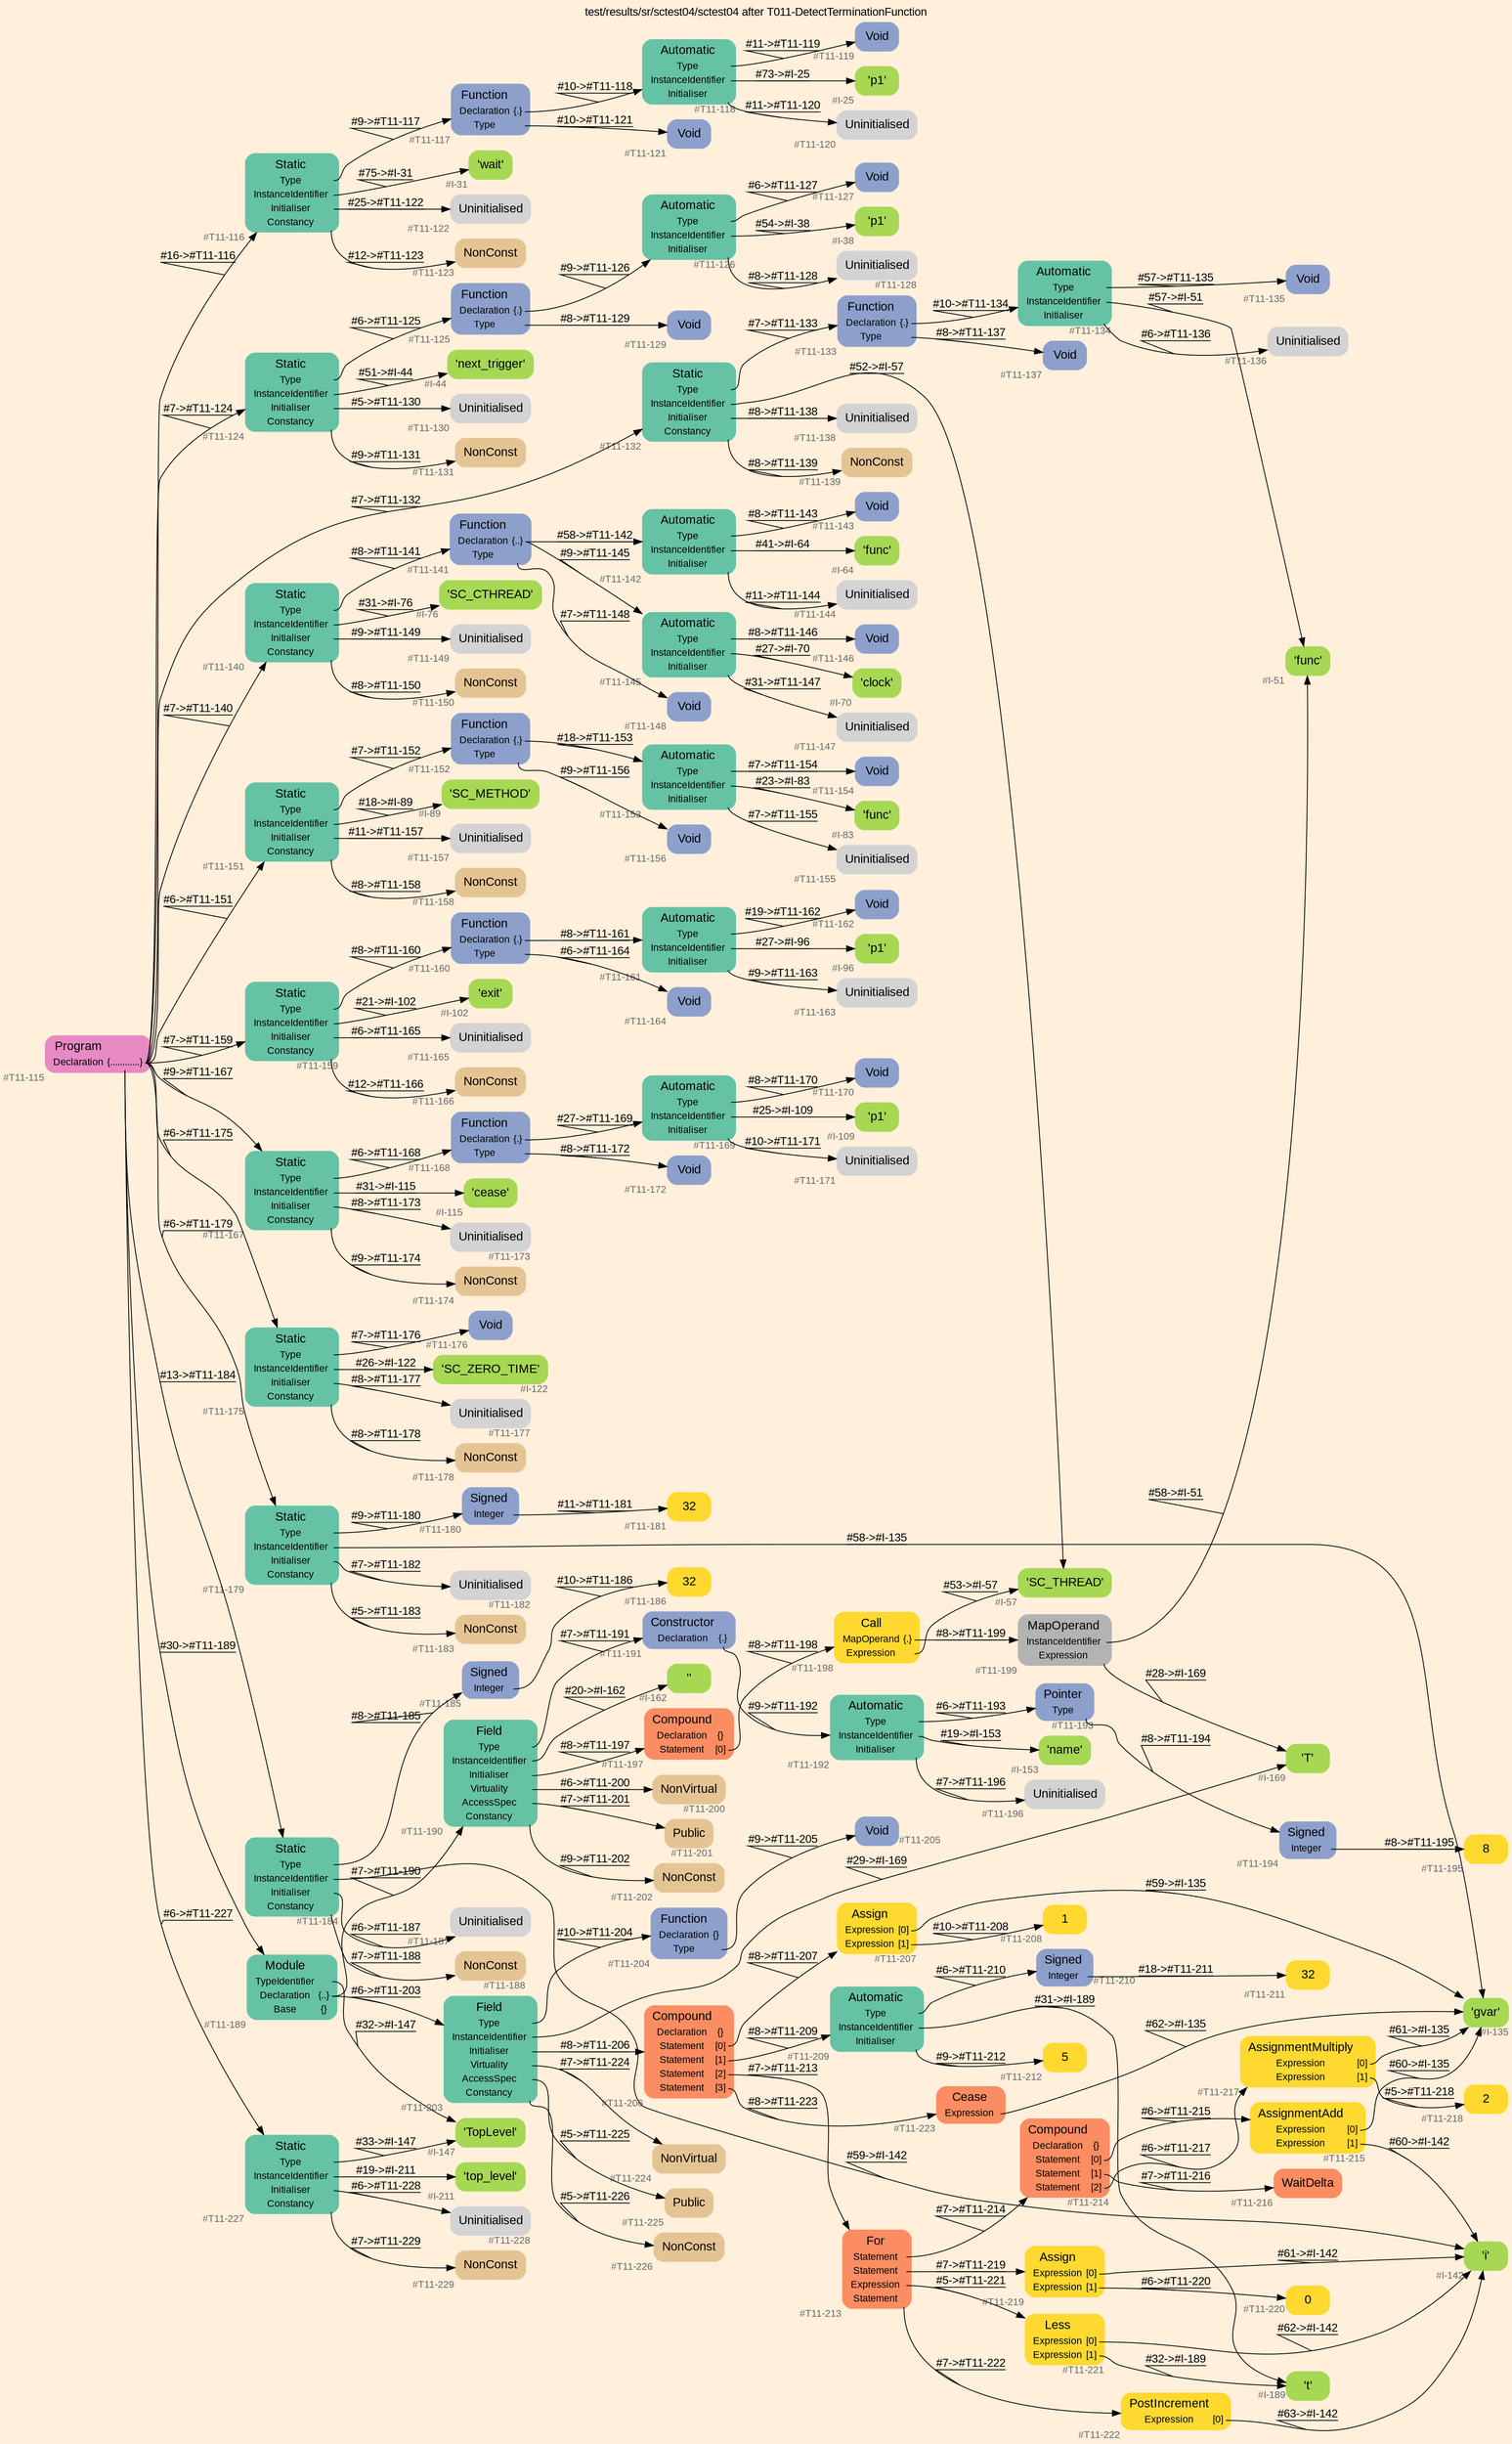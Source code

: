 digraph "test/results/sr/sctest04/sctest04 after T011-DetectTerminationFunction" {
label = "test/results/sr/sctest04/sctest04 after T011-DetectTerminationFunction"
labelloc = t
graph [
    rankdir = "LR"
    ranksep = 0.3
    bgcolor = antiquewhite1
    color = black
    fontcolor = black
    fontname = "Arial"
];
node [
    fontname = "Arial"
];
edge [
    fontname = "Arial"
];

// -------------------- node figure --------------------
// -------- block #T11-115 ----------
"#T11-115" [
    fillcolor = "/set28/4"
    xlabel = "#T11-115"
    fontsize = "12"
    fontcolor = grey40
    shape = "plaintext"
    label = <<TABLE BORDER="0" CELLBORDER="0" CELLSPACING="0">
     <TR><TD><FONT COLOR="black" POINT-SIZE="15">Program</FONT></TD></TR>
     <TR><TD><FONT COLOR="black" POINT-SIZE="12">Declaration</FONT></TD><TD PORT="port0"><FONT COLOR="black" POINT-SIZE="12">{............}</FONT></TD></TR>
    </TABLE>>
    style = "rounded,filled"
];

// -------- block #T11-116 ----------
"#T11-116" [
    fillcolor = "/set28/1"
    xlabel = "#T11-116"
    fontsize = "12"
    fontcolor = grey40
    shape = "plaintext"
    label = <<TABLE BORDER="0" CELLBORDER="0" CELLSPACING="0">
     <TR><TD><FONT COLOR="black" POINT-SIZE="15">Static</FONT></TD></TR>
     <TR><TD><FONT COLOR="black" POINT-SIZE="12">Type</FONT></TD><TD PORT="port0"></TD></TR>
     <TR><TD><FONT COLOR="black" POINT-SIZE="12">InstanceIdentifier</FONT></TD><TD PORT="port1"></TD></TR>
     <TR><TD><FONT COLOR="black" POINT-SIZE="12">Initialiser</FONT></TD><TD PORT="port2"></TD></TR>
     <TR><TD><FONT COLOR="black" POINT-SIZE="12">Constancy</FONT></TD><TD PORT="port3"></TD></TR>
    </TABLE>>
    style = "rounded,filled"
];

// -------- block #T11-117 ----------
"#T11-117" [
    fillcolor = "/set28/3"
    xlabel = "#T11-117"
    fontsize = "12"
    fontcolor = grey40
    shape = "plaintext"
    label = <<TABLE BORDER="0" CELLBORDER="0" CELLSPACING="0">
     <TR><TD><FONT COLOR="black" POINT-SIZE="15">Function</FONT></TD></TR>
     <TR><TD><FONT COLOR="black" POINT-SIZE="12">Declaration</FONT></TD><TD PORT="port0"><FONT COLOR="black" POINT-SIZE="12">{.}</FONT></TD></TR>
     <TR><TD><FONT COLOR="black" POINT-SIZE="12">Type</FONT></TD><TD PORT="port1"></TD></TR>
    </TABLE>>
    style = "rounded,filled"
];

// -------- block #T11-118 ----------
"#T11-118" [
    fillcolor = "/set28/1"
    xlabel = "#T11-118"
    fontsize = "12"
    fontcolor = grey40
    shape = "plaintext"
    label = <<TABLE BORDER="0" CELLBORDER="0" CELLSPACING="0">
     <TR><TD><FONT COLOR="black" POINT-SIZE="15">Automatic</FONT></TD></TR>
     <TR><TD><FONT COLOR="black" POINT-SIZE="12">Type</FONT></TD><TD PORT="port0"></TD></TR>
     <TR><TD><FONT COLOR="black" POINT-SIZE="12">InstanceIdentifier</FONT></TD><TD PORT="port1"></TD></TR>
     <TR><TD><FONT COLOR="black" POINT-SIZE="12">Initialiser</FONT></TD><TD PORT="port2"></TD></TR>
    </TABLE>>
    style = "rounded,filled"
];

// -------- block #T11-119 ----------
"#T11-119" [
    fillcolor = "/set28/3"
    xlabel = "#T11-119"
    fontsize = "12"
    fontcolor = grey40
    shape = "plaintext"
    label = <<TABLE BORDER="0" CELLBORDER="0" CELLSPACING="0">
     <TR><TD><FONT COLOR="black" POINT-SIZE="15">Void</FONT></TD></TR>
    </TABLE>>
    style = "rounded,filled"
];

// -------- block #I-25 ----------
"#I-25" [
    fillcolor = "/set28/5"
    xlabel = "#I-25"
    fontsize = "12"
    fontcolor = grey40
    shape = "plaintext"
    label = <<TABLE BORDER="0" CELLBORDER="0" CELLSPACING="0">
     <TR><TD><FONT COLOR="black" POINT-SIZE="15">'p1'</FONT></TD></TR>
    </TABLE>>
    style = "rounded,filled"
];

// -------- block #T11-120 ----------
"#T11-120" [
    xlabel = "#T11-120"
    fontsize = "12"
    fontcolor = grey40
    shape = "plaintext"
    label = <<TABLE BORDER="0" CELLBORDER="0" CELLSPACING="0">
     <TR><TD><FONT COLOR="black" POINT-SIZE="15">Uninitialised</FONT></TD></TR>
    </TABLE>>
    style = "rounded,filled"
];

// -------- block #T11-121 ----------
"#T11-121" [
    fillcolor = "/set28/3"
    xlabel = "#T11-121"
    fontsize = "12"
    fontcolor = grey40
    shape = "plaintext"
    label = <<TABLE BORDER="0" CELLBORDER="0" CELLSPACING="0">
     <TR><TD><FONT COLOR="black" POINT-SIZE="15">Void</FONT></TD></TR>
    </TABLE>>
    style = "rounded,filled"
];

// -------- block #I-31 ----------
"#I-31" [
    fillcolor = "/set28/5"
    xlabel = "#I-31"
    fontsize = "12"
    fontcolor = grey40
    shape = "plaintext"
    label = <<TABLE BORDER="0" CELLBORDER="0" CELLSPACING="0">
     <TR><TD><FONT COLOR="black" POINT-SIZE="15">'wait'</FONT></TD></TR>
    </TABLE>>
    style = "rounded,filled"
];

// -------- block #T11-122 ----------
"#T11-122" [
    xlabel = "#T11-122"
    fontsize = "12"
    fontcolor = grey40
    shape = "plaintext"
    label = <<TABLE BORDER="0" CELLBORDER="0" CELLSPACING="0">
     <TR><TD><FONT COLOR="black" POINT-SIZE="15">Uninitialised</FONT></TD></TR>
    </TABLE>>
    style = "rounded,filled"
];

// -------- block #T11-123 ----------
"#T11-123" [
    fillcolor = "/set28/7"
    xlabel = "#T11-123"
    fontsize = "12"
    fontcolor = grey40
    shape = "plaintext"
    label = <<TABLE BORDER="0" CELLBORDER="0" CELLSPACING="0">
     <TR><TD><FONT COLOR="black" POINT-SIZE="15">NonConst</FONT></TD></TR>
    </TABLE>>
    style = "rounded,filled"
];

// -------- block #T11-124 ----------
"#T11-124" [
    fillcolor = "/set28/1"
    xlabel = "#T11-124"
    fontsize = "12"
    fontcolor = grey40
    shape = "plaintext"
    label = <<TABLE BORDER="0" CELLBORDER="0" CELLSPACING="0">
     <TR><TD><FONT COLOR="black" POINT-SIZE="15">Static</FONT></TD></TR>
     <TR><TD><FONT COLOR="black" POINT-SIZE="12">Type</FONT></TD><TD PORT="port0"></TD></TR>
     <TR><TD><FONT COLOR="black" POINT-SIZE="12">InstanceIdentifier</FONT></TD><TD PORT="port1"></TD></TR>
     <TR><TD><FONT COLOR="black" POINT-SIZE="12">Initialiser</FONT></TD><TD PORT="port2"></TD></TR>
     <TR><TD><FONT COLOR="black" POINT-SIZE="12">Constancy</FONT></TD><TD PORT="port3"></TD></TR>
    </TABLE>>
    style = "rounded,filled"
];

// -------- block #T11-125 ----------
"#T11-125" [
    fillcolor = "/set28/3"
    xlabel = "#T11-125"
    fontsize = "12"
    fontcolor = grey40
    shape = "plaintext"
    label = <<TABLE BORDER="0" CELLBORDER="0" CELLSPACING="0">
     <TR><TD><FONT COLOR="black" POINT-SIZE="15">Function</FONT></TD></TR>
     <TR><TD><FONT COLOR="black" POINT-SIZE="12">Declaration</FONT></TD><TD PORT="port0"><FONT COLOR="black" POINT-SIZE="12">{.}</FONT></TD></TR>
     <TR><TD><FONT COLOR="black" POINT-SIZE="12">Type</FONT></TD><TD PORT="port1"></TD></TR>
    </TABLE>>
    style = "rounded,filled"
];

// -------- block #T11-126 ----------
"#T11-126" [
    fillcolor = "/set28/1"
    xlabel = "#T11-126"
    fontsize = "12"
    fontcolor = grey40
    shape = "plaintext"
    label = <<TABLE BORDER="0" CELLBORDER="0" CELLSPACING="0">
     <TR><TD><FONT COLOR="black" POINT-SIZE="15">Automatic</FONT></TD></TR>
     <TR><TD><FONT COLOR="black" POINT-SIZE="12">Type</FONT></TD><TD PORT="port0"></TD></TR>
     <TR><TD><FONT COLOR="black" POINT-SIZE="12">InstanceIdentifier</FONT></TD><TD PORT="port1"></TD></TR>
     <TR><TD><FONT COLOR="black" POINT-SIZE="12">Initialiser</FONT></TD><TD PORT="port2"></TD></TR>
    </TABLE>>
    style = "rounded,filled"
];

// -------- block #T11-127 ----------
"#T11-127" [
    fillcolor = "/set28/3"
    xlabel = "#T11-127"
    fontsize = "12"
    fontcolor = grey40
    shape = "plaintext"
    label = <<TABLE BORDER="0" CELLBORDER="0" CELLSPACING="0">
     <TR><TD><FONT COLOR="black" POINT-SIZE="15">Void</FONT></TD></TR>
    </TABLE>>
    style = "rounded,filled"
];

// -------- block #I-38 ----------
"#I-38" [
    fillcolor = "/set28/5"
    xlabel = "#I-38"
    fontsize = "12"
    fontcolor = grey40
    shape = "plaintext"
    label = <<TABLE BORDER="0" CELLBORDER="0" CELLSPACING="0">
     <TR><TD><FONT COLOR="black" POINT-SIZE="15">'p1'</FONT></TD></TR>
    </TABLE>>
    style = "rounded,filled"
];

// -------- block #T11-128 ----------
"#T11-128" [
    xlabel = "#T11-128"
    fontsize = "12"
    fontcolor = grey40
    shape = "plaintext"
    label = <<TABLE BORDER="0" CELLBORDER="0" CELLSPACING="0">
     <TR><TD><FONT COLOR="black" POINT-SIZE="15">Uninitialised</FONT></TD></TR>
    </TABLE>>
    style = "rounded,filled"
];

// -------- block #T11-129 ----------
"#T11-129" [
    fillcolor = "/set28/3"
    xlabel = "#T11-129"
    fontsize = "12"
    fontcolor = grey40
    shape = "plaintext"
    label = <<TABLE BORDER="0" CELLBORDER="0" CELLSPACING="0">
     <TR><TD><FONT COLOR="black" POINT-SIZE="15">Void</FONT></TD></TR>
    </TABLE>>
    style = "rounded,filled"
];

// -------- block #I-44 ----------
"#I-44" [
    fillcolor = "/set28/5"
    xlabel = "#I-44"
    fontsize = "12"
    fontcolor = grey40
    shape = "plaintext"
    label = <<TABLE BORDER="0" CELLBORDER="0" CELLSPACING="0">
     <TR><TD><FONT COLOR="black" POINT-SIZE="15">'next_trigger'</FONT></TD></TR>
    </TABLE>>
    style = "rounded,filled"
];

// -------- block #T11-130 ----------
"#T11-130" [
    xlabel = "#T11-130"
    fontsize = "12"
    fontcolor = grey40
    shape = "plaintext"
    label = <<TABLE BORDER="0" CELLBORDER="0" CELLSPACING="0">
     <TR><TD><FONT COLOR="black" POINT-SIZE="15">Uninitialised</FONT></TD></TR>
    </TABLE>>
    style = "rounded,filled"
];

// -------- block #T11-131 ----------
"#T11-131" [
    fillcolor = "/set28/7"
    xlabel = "#T11-131"
    fontsize = "12"
    fontcolor = grey40
    shape = "plaintext"
    label = <<TABLE BORDER="0" CELLBORDER="0" CELLSPACING="0">
     <TR><TD><FONT COLOR="black" POINT-SIZE="15">NonConst</FONT></TD></TR>
    </TABLE>>
    style = "rounded,filled"
];

// -------- block #T11-132 ----------
"#T11-132" [
    fillcolor = "/set28/1"
    xlabel = "#T11-132"
    fontsize = "12"
    fontcolor = grey40
    shape = "plaintext"
    label = <<TABLE BORDER="0" CELLBORDER="0" CELLSPACING="0">
     <TR><TD><FONT COLOR="black" POINT-SIZE="15">Static</FONT></TD></TR>
     <TR><TD><FONT COLOR="black" POINT-SIZE="12">Type</FONT></TD><TD PORT="port0"></TD></TR>
     <TR><TD><FONT COLOR="black" POINT-SIZE="12">InstanceIdentifier</FONT></TD><TD PORT="port1"></TD></TR>
     <TR><TD><FONT COLOR="black" POINT-SIZE="12">Initialiser</FONT></TD><TD PORT="port2"></TD></TR>
     <TR><TD><FONT COLOR="black" POINT-SIZE="12">Constancy</FONT></TD><TD PORT="port3"></TD></TR>
    </TABLE>>
    style = "rounded,filled"
];

// -------- block #T11-133 ----------
"#T11-133" [
    fillcolor = "/set28/3"
    xlabel = "#T11-133"
    fontsize = "12"
    fontcolor = grey40
    shape = "plaintext"
    label = <<TABLE BORDER="0" CELLBORDER="0" CELLSPACING="0">
     <TR><TD><FONT COLOR="black" POINT-SIZE="15">Function</FONT></TD></TR>
     <TR><TD><FONT COLOR="black" POINT-SIZE="12">Declaration</FONT></TD><TD PORT="port0"><FONT COLOR="black" POINT-SIZE="12">{.}</FONT></TD></TR>
     <TR><TD><FONT COLOR="black" POINT-SIZE="12">Type</FONT></TD><TD PORT="port1"></TD></TR>
    </TABLE>>
    style = "rounded,filled"
];

// -------- block #T11-134 ----------
"#T11-134" [
    fillcolor = "/set28/1"
    xlabel = "#T11-134"
    fontsize = "12"
    fontcolor = grey40
    shape = "plaintext"
    label = <<TABLE BORDER="0" CELLBORDER="0" CELLSPACING="0">
     <TR><TD><FONT COLOR="black" POINT-SIZE="15">Automatic</FONT></TD></TR>
     <TR><TD><FONT COLOR="black" POINT-SIZE="12">Type</FONT></TD><TD PORT="port0"></TD></TR>
     <TR><TD><FONT COLOR="black" POINT-SIZE="12">InstanceIdentifier</FONT></TD><TD PORT="port1"></TD></TR>
     <TR><TD><FONT COLOR="black" POINT-SIZE="12">Initialiser</FONT></TD><TD PORT="port2"></TD></TR>
    </TABLE>>
    style = "rounded,filled"
];

// -------- block #T11-135 ----------
"#T11-135" [
    fillcolor = "/set28/3"
    xlabel = "#T11-135"
    fontsize = "12"
    fontcolor = grey40
    shape = "plaintext"
    label = <<TABLE BORDER="0" CELLBORDER="0" CELLSPACING="0">
     <TR><TD><FONT COLOR="black" POINT-SIZE="15">Void</FONT></TD></TR>
    </TABLE>>
    style = "rounded,filled"
];

// -------- block #I-51 ----------
"#I-51" [
    fillcolor = "/set28/5"
    xlabel = "#I-51"
    fontsize = "12"
    fontcolor = grey40
    shape = "plaintext"
    label = <<TABLE BORDER="0" CELLBORDER="0" CELLSPACING="0">
     <TR><TD><FONT COLOR="black" POINT-SIZE="15">'func'</FONT></TD></TR>
    </TABLE>>
    style = "rounded,filled"
];

// -------- block #T11-136 ----------
"#T11-136" [
    xlabel = "#T11-136"
    fontsize = "12"
    fontcolor = grey40
    shape = "plaintext"
    label = <<TABLE BORDER="0" CELLBORDER="0" CELLSPACING="0">
     <TR><TD><FONT COLOR="black" POINT-SIZE="15">Uninitialised</FONT></TD></TR>
    </TABLE>>
    style = "rounded,filled"
];

// -------- block #T11-137 ----------
"#T11-137" [
    fillcolor = "/set28/3"
    xlabel = "#T11-137"
    fontsize = "12"
    fontcolor = grey40
    shape = "plaintext"
    label = <<TABLE BORDER="0" CELLBORDER="0" CELLSPACING="0">
     <TR><TD><FONT COLOR="black" POINT-SIZE="15">Void</FONT></TD></TR>
    </TABLE>>
    style = "rounded,filled"
];

// -------- block #I-57 ----------
"#I-57" [
    fillcolor = "/set28/5"
    xlabel = "#I-57"
    fontsize = "12"
    fontcolor = grey40
    shape = "plaintext"
    label = <<TABLE BORDER="0" CELLBORDER="0" CELLSPACING="0">
     <TR><TD><FONT COLOR="black" POINT-SIZE="15">'SC_THREAD'</FONT></TD></TR>
    </TABLE>>
    style = "rounded,filled"
];

// -------- block #T11-138 ----------
"#T11-138" [
    xlabel = "#T11-138"
    fontsize = "12"
    fontcolor = grey40
    shape = "plaintext"
    label = <<TABLE BORDER="0" CELLBORDER="0" CELLSPACING="0">
     <TR><TD><FONT COLOR="black" POINT-SIZE="15">Uninitialised</FONT></TD></TR>
    </TABLE>>
    style = "rounded,filled"
];

// -------- block #T11-139 ----------
"#T11-139" [
    fillcolor = "/set28/7"
    xlabel = "#T11-139"
    fontsize = "12"
    fontcolor = grey40
    shape = "plaintext"
    label = <<TABLE BORDER="0" CELLBORDER="0" CELLSPACING="0">
     <TR><TD><FONT COLOR="black" POINT-SIZE="15">NonConst</FONT></TD></TR>
    </TABLE>>
    style = "rounded,filled"
];

// -------- block #T11-140 ----------
"#T11-140" [
    fillcolor = "/set28/1"
    xlabel = "#T11-140"
    fontsize = "12"
    fontcolor = grey40
    shape = "plaintext"
    label = <<TABLE BORDER="0" CELLBORDER="0" CELLSPACING="0">
     <TR><TD><FONT COLOR="black" POINT-SIZE="15">Static</FONT></TD></TR>
     <TR><TD><FONT COLOR="black" POINT-SIZE="12">Type</FONT></TD><TD PORT="port0"></TD></TR>
     <TR><TD><FONT COLOR="black" POINT-SIZE="12">InstanceIdentifier</FONT></TD><TD PORT="port1"></TD></TR>
     <TR><TD><FONT COLOR="black" POINT-SIZE="12">Initialiser</FONT></TD><TD PORT="port2"></TD></TR>
     <TR><TD><FONT COLOR="black" POINT-SIZE="12">Constancy</FONT></TD><TD PORT="port3"></TD></TR>
    </TABLE>>
    style = "rounded,filled"
];

// -------- block #T11-141 ----------
"#T11-141" [
    fillcolor = "/set28/3"
    xlabel = "#T11-141"
    fontsize = "12"
    fontcolor = grey40
    shape = "plaintext"
    label = <<TABLE BORDER="0" CELLBORDER="0" CELLSPACING="0">
     <TR><TD><FONT COLOR="black" POINT-SIZE="15">Function</FONT></TD></TR>
     <TR><TD><FONT COLOR="black" POINT-SIZE="12">Declaration</FONT></TD><TD PORT="port0"><FONT COLOR="black" POINT-SIZE="12">{..}</FONT></TD></TR>
     <TR><TD><FONT COLOR="black" POINT-SIZE="12">Type</FONT></TD><TD PORT="port1"></TD></TR>
    </TABLE>>
    style = "rounded,filled"
];

// -------- block #T11-142 ----------
"#T11-142" [
    fillcolor = "/set28/1"
    xlabel = "#T11-142"
    fontsize = "12"
    fontcolor = grey40
    shape = "plaintext"
    label = <<TABLE BORDER="0" CELLBORDER="0" CELLSPACING="0">
     <TR><TD><FONT COLOR="black" POINT-SIZE="15">Automatic</FONT></TD></TR>
     <TR><TD><FONT COLOR="black" POINT-SIZE="12">Type</FONT></TD><TD PORT="port0"></TD></TR>
     <TR><TD><FONT COLOR="black" POINT-SIZE="12">InstanceIdentifier</FONT></TD><TD PORT="port1"></TD></TR>
     <TR><TD><FONT COLOR="black" POINT-SIZE="12">Initialiser</FONT></TD><TD PORT="port2"></TD></TR>
    </TABLE>>
    style = "rounded,filled"
];

// -------- block #T11-143 ----------
"#T11-143" [
    fillcolor = "/set28/3"
    xlabel = "#T11-143"
    fontsize = "12"
    fontcolor = grey40
    shape = "plaintext"
    label = <<TABLE BORDER="0" CELLBORDER="0" CELLSPACING="0">
     <TR><TD><FONT COLOR="black" POINT-SIZE="15">Void</FONT></TD></TR>
    </TABLE>>
    style = "rounded,filled"
];

// -------- block #I-64 ----------
"#I-64" [
    fillcolor = "/set28/5"
    xlabel = "#I-64"
    fontsize = "12"
    fontcolor = grey40
    shape = "plaintext"
    label = <<TABLE BORDER="0" CELLBORDER="0" CELLSPACING="0">
     <TR><TD><FONT COLOR="black" POINT-SIZE="15">'func'</FONT></TD></TR>
    </TABLE>>
    style = "rounded,filled"
];

// -------- block #T11-144 ----------
"#T11-144" [
    xlabel = "#T11-144"
    fontsize = "12"
    fontcolor = grey40
    shape = "plaintext"
    label = <<TABLE BORDER="0" CELLBORDER="0" CELLSPACING="0">
     <TR><TD><FONT COLOR="black" POINT-SIZE="15">Uninitialised</FONT></TD></TR>
    </TABLE>>
    style = "rounded,filled"
];

// -------- block #T11-145 ----------
"#T11-145" [
    fillcolor = "/set28/1"
    xlabel = "#T11-145"
    fontsize = "12"
    fontcolor = grey40
    shape = "plaintext"
    label = <<TABLE BORDER="0" CELLBORDER="0" CELLSPACING="0">
     <TR><TD><FONT COLOR="black" POINT-SIZE="15">Automatic</FONT></TD></TR>
     <TR><TD><FONT COLOR="black" POINT-SIZE="12">Type</FONT></TD><TD PORT="port0"></TD></TR>
     <TR><TD><FONT COLOR="black" POINT-SIZE="12">InstanceIdentifier</FONT></TD><TD PORT="port1"></TD></TR>
     <TR><TD><FONT COLOR="black" POINT-SIZE="12">Initialiser</FONT></TD><TD PORT="port2"></TD></TR>
    </TABLE>>
    style = "rounded,filled"
];

// -------- block #T11-146 ----------
"#T11-146" [
    fillcolor = "/set28/3"
    xlabel = "#T11-146"
    fontsize = "12"
    fontcolor = grey40
    shape = "plaintext"
    label = <<TABLE BORDER="0" CELLBORDER="0" CELLSPACING="0">
     <TR><TD><FONT COLOR="black" POINT-SIZE="15">Void</FONT></TD></TR>
    </TABLE>>
    style = "rounded,filled"
];

// -------- block #I-70 ----------
"#I-70" [
    fillcolor = "/set28/5"
    xlabel = "#I-70"
    fontsize = "12"
    fontcolor = grey40
    shape = "plaintext"
    label = <<TABLE BORDER="0" CELLBORDER="0" CELLSPACING="0">
     <TR><TD><FONT COLOR="black" POINT-SIZE="15">'clock'</FONT></TD></TR>
    </TABLE>>
    style = "rounded,filled"
];

// -------- block #T11-147 ----------
"#T11-147" [
    xlabel = "#T11-147"
    fontsize = "12"
    fontcolor = grey40
    shape = "plaintext"
    label = <<TABLE BORDER="0" CELLBORDER="0" CELLSPACING="0">
     <TR><TD><FONT COLOR="black" POINT-SIZE="15">Uninitialised</FONT></TD></TR>
    </TABLE>>
    style = "rounded,filled"
];

// -------- block #T11-148 ----------
"#T11-148" [
    fillcolor = "/set28/3"
    xlabel = "#T11-148"
    fontsize = "12"
    fontcolor = grey40
    shape = "plaintext"
    label = <<TABLE BORDER="0" CELLBORDER="0" CELLSPACING="0">
     <TR><TD><FONT COLOR="black" POINT-SIZE="15">Void</FONT></TD></TR>
    </TABLE>>
    style = "rounded,filled"
];

// -------- block #I-76 ----------
"#I-76" [
    fillcolor = "/set28/5"
    xlabel = "#I-76"
    fontsize = "12"
    fontcolor = grey40
    shape = "plaintext"
    label = <<TABLE BORDER="0" CELLBORDER="0" CELLSPACING="0">
     <TR><TD><FONT COLOR="black" POINT-SIZE="15">'SC_CTHREAD'</FONT></TD></TR>
    </TABLE>>
    style = "rounded,filled"
];

// -------- block #T11-149 ----------
"#T11-149" [
    xlabel = "#T11-149"
    fontsize = "12"
    fontcolor = grey40
    shape = "plaintext"
    label = <<TABLE BORDER="0" CELLBORDER="0" CELLSPACING="0">
     <TR><TD><FONT COLOR="black" POINT-SIZE="15">Uninitialised</FONT></TD></TR>
    </TABLE>>
    style = "rounded,filled"
];

// -------- block #T11-150 ----------
"#T11-150" [
    fillcolor = "/set28/7"
    xlabel = "#T11-150"
    fontsize = "12"
    fontcolor = grey40
    shape = "plaintext"
    label = <<TABLE BORDER="0" CELLBORDER="0" CELLSPACING="0">
     <TR><TD><FONT COLOR="black" POINT-SIZE="15">NonConst</FONT></TD></TR>
    </TABLE>>
    style = "rounded,filled"
];

// -------- block #T11-151 ----------
"#T11-151" [
    fillcolor = "/set28/1"
    xlabel = "#T11-151"
    fontsize = "12"
    fontcolor = grey40
    shape = "plaintext"
    label = <<TABLE BORDER="0" CELLBORDER="0" CELLSPACING="0">
     <TR><TD><FONT COLOR="black" POINT-SIZE="15">Static</FONT></TD></TR>
     <TR><TD><FONT COLOR="black" POINT-SIZE="12">Type</FONT></TD><TD PORT="port0"></TD></TR>
     <TR><TD><FONT COLOR="black" POINT-SIZE="12">InstanceIdentifier</FONT></TD><TD PORT="port1"></TD></TR>
     <TR><TD><FONT COLOR="black" POINT-SIZE="12">Initialiser</FONT></TD><TD PORT="port2"></TD></TR>
     <TR><TD><FONT COLOR="black" POINT-SIZE="12">Constancy</FONT></TD><TD PORT="port3"></TD></TR>
    </TABLE>>
    style = "rounded,filled"
];

// -------- block #T11-152 ----------
"#T11-152" [
    fillcolor = "/set28/3"
    xlabel = "#T11-152"
    fontsize = "12"
    fontcolor = grey40
    shape = "plaintext"
    label = <<TABLE BORDER="0" CELLBORDER="0" CELLSPACING="0">
     <TR><TD><FONT COLOR="black" POINT-SIZE="15">Function</FONT></TD></TR>
     <TR><TD><FONT COLOR="black" POINT-SIZE="12">Declaration</FONT></TD><TD PORT="port0"><FONT COLOR="black" POINT-SIZE="12">{.}</FONT></TD></TR>
     <TR><TD><FONT COLOR="black" POINT-SIZE="12">Type</FONT></TD><TD PORT="port1"></TD></TR>
    </TABLE>>
    style = "rounded,filled"
];

// -------- block #T11-153 ----------
"#T11-153" [
    fillcolor = "/set28/1"
    xlabel = "#T11-153"
    fontsize = "12"
    fontcolor = grey40
    shape = "plaintext"
    label = <<TABLE BORDER="0" CELLBORDER="0" CELLSPACING="0">
     <TR><TD><FONT COLOR="black" POINT-SIZE="15">Automatic</FONT></TD></TR>
     <TR><TD><FONT COLOR="black" POINT-SIZE="12">Type</FONT></TD><TD PORT="port0"></TD></TR>
     <TR><TD><FONT COLOR="black" POINT-SIZE="12">InstanceIdentifier</FONT></TD><TD PORT="port1"></TD></TR>
     <TR><TD><FONT COLOR="black" POINT-SIZE="12">Initialiser</FONT></TD><TD PORT="port2"></TD></TR>
    </TABLE>>
    style = "rounded,filled"
];

// -------- block #T11-154 ----------
"#T11-154" [
    fillcolor = "/set28/3"
    xlabel = "#T11-154"
    fontsize = "12"
    fontcolor = grey40
    shape = "plaintext"
    label = <<TABLE BORDER="0" CELLBORDER="0" CELLSPACING="0">
     <TR><TD><FONT COLOR="black" POINT-SIZE="15">Void</FONT></TD></TR>
    </TABLE>>
    style = "rounded,filled"
];

// -------- block #I-83 ----------
"#I-83" [
    fillcolor = "/set28/5"
    xlabel = "#I-83"
    fontsize = "12"
    fontcolor = grey40
    shape = "plaintext"
    label = <<TABLE BORDER="0" CELLBORDER="0" CELLSPACING="0">
     <TR><TD><FONT COLOR="black" POINT-SIZE="15">'func'</FONT></TD></TR>
    </TABLE>>
    style = "rounded,filled"
];

// -------- block #T11-155 ----------
"#T11-155" [
    xlabel = "#T11-155"
    fontsize = "12"
    fontcolor = grey40
    shape = "plaintext"
    label = <<TABLE BORDER="0" CELLBORDER="0" CELLSPACING="0">
     <TR><TD><FONT COLOR="black" POINT-SIZE="15">Uninitialised</FONT></TD></TR>
    </TABLE>>
    style = "rounded,filled"
];

// -------- block #T11-156 ----------
"#T11-156" [
    fillcolor = "/set28/3"
    xlabel = "#T11-156"
    fontsize = "12"
    fontcolor = grey40
    shape = "plaintext"
    label = <<TABLE BORDER="0" CELLBORDER="0" CELLSPACING="0">
     <TR><TD><FONT COLOR="black" POINT-SIZE="15">Void</FONT></TD></TR>
    </TABLE>>
    style = "rounded,filled"
];

// -------- block #I-89 ----------
"#I-89" [
    fillcolor = "/set28/5"
    xlabel = "#I-89"
    fontsize = "12"
    fontcolor = grey40
    shape = "plaintext"
    label = <<TABLE BORDER="0" CELLBORDER="0" CELLSPACING="0">
     <TR><TD><FONT COLOR="black" POINT-SIZE="15">'SC_METHOD'</FONT></TD></TR>
    </TABLE>>
    style = "rounded,filled"
];

// -------- block #T11-157 ----------
"#T11-157" [
    xlabel = "#T11-157"
    fontsize = "12"
    fontcolor = grey40
    shape = "plaintext"
    label = <<TABLE BORDER="0" CELLBORDER="0" CELLSPACING="0">
     <TR><TD><FONT COLOR="black" POINT-SIZE="15">Uninitialised</FONT></TD></TR>
    </TABLE>>
    style = "rounded,filled"
];

// -------- block #T11-158 ----------
"#T11-158" [
    fillcolor = "/set28/7"
    xlabel = "#T11-158"
    fontsize = "12"
    fontcolor = grey40
    shape = "plaintext"
    label = <<TABLE BORDER="0" CELLBORDER="0" CELLSPACING="0">
     <TR><TD><FONT COLOR="black" POINT-SIZE="15">NonConst</FONT></TD></TR>
    </TABLE>>
    style = "rounded,filled"
];

// -------- block #T11-159 ----------
"#T11-159" [
    fillcolor = "/set28/1"
    xlabel = "#T11-159"
    fontsize = "12"
    fontcolor = grey40
    shape = "plaintext"
    label = <<TABLE BORDER="0" CELLBORDER="0" CELLSPACING="0">
     <TR><TD><FONT COLOR="black" POINT-SIZE="15">Static</FONT></TD></TR>
     <TR><TD><FONT COLOR="black" POINT-SIZE="12">Type</FONT></TD><TD PORT="port0"></TD></TR>
     <TR><TD><FONT COLOR="black" POINT-SIZE="12">InstanceIdentifier</FONT></TD><TD PORT="port1"></TD></TR>
     <TR><TD><FONT COLOR="black" POINT-SIZE="12">Initialiser</FONT></TD><TD PORT="port2"></TD></TR>
     <TR><TD><FONT COLOR="black" POINT-SIZE="12">Constancy</FONT></TD><TD PORT="port3"></TD></TR>
    </TABLE>>
    style = "rounded,filled"
];

// -------- block #T11-160 ----------
"#T11-160" [
    fillcolor = "/set28/3"
    xlabel = "#T11-160"
    fontsize = "12"
    fontcolor = grey40
    shape = "plaintext"
    label = <<TABLE BORDER="0" CELLBORDER="0" CELLSPACING="0">
     <TR><TD><FONT COLOR="black" POINT-SIZE="15">Function</FONT></TD></TR>
     <TR><TD><FONT COLOR="black" POINT-SIZE="12">Declaration</FONT></TD><TD PORT="port0"><FONT COLOR="black" POINT-SIZE="12">{.}</FONT></TD></TR>
     <TR><TD><FONT COLOR="black" POINT-SIZE="12">Type</FONT></TD><TD PORT="port1"></TD></TR>
    </TABLE>>
    style = "rounded,filled"
];

// -------- block #T11-161 ----------
"#T11-161" [
    fillcolor = "/set28/1"
    xlabel = "#T11-161"
    fontsize = "12"
    fontcolor = grey40
    shape = "plaintext"
    label = <<TABLE BORDER="0" CELLBORDER="0" CELLSPACING="0">
     <TR><TD><FONT COLOR="black" POINT-SIZE="15">Automatic</FONT></TD></TR>
     <TR><TD><FONT COLOR="black" POINT-SIZE="12">Type</FONT></TD><TD PORT="port0"></TD></TR>
     <TR><TD><FONT COLOR="black" POINT-SIZE="12">InstanceIdentifier</FONT></TD><TD PORT="port1"></TD></TR>
     <TR><TD><FONT COLOR="black" POINT-SIZE="12">Initialiser</FONT></TD><TD PORT="port2"></TD></TR>
    </TABLE>>
    style = "rounded,filled"
];

// -------- block #T11-162 ----------
"#T11-162" [
    fillcolor = "/set28/3"
    xlabel = "#T11-162"
    fontsize = "12"
    fontcolor = grey40
    shape = "plaintext"
    label = <<TABLE BORDER="0" CELLBORDER="0" CELLSPACING="0">
     <TR><TD><FONT COLOR="black" POINT-SIZE="15">Void</FONT></TD></TR>
    </TABLE>>
    style = "rounded,filled"
];

// -------- block #I-96 ----------
"#I-96" [
    fillcolor = "/set28/5"
    xlabel = "#I-96"
    fontsize = "12"
    fontcolor = grey40
    shape = "plaintext"
    label = <<TABLE BORDER="0" CELLBORDER="0" CELLSPACING="0">
     <TR><TD><FONT COLOR="black" POINT-SIZE="15">'p1'</FONT></TD></TR>
    </TABLE>>
    style = "rounded,filled"
];

// -------- block #T11-163 ----------
"#T11-163" [
    xlabel = "#T11-163"
    fontsize = "12"
    fontcolor = grey40
    shape = "plaintext"
    label = <<TABLE BORDER="0" CELLBORDER="0" CELLSPACING="0">
     <TR><TD><FONT COLOR="black" POINT-SIZE="15">Uninitialised</FONT></TD></TR>
    </TABLE>>
    style = "rounded,filled"
];

// -------- block #T11-164 ----------
"#T11-164" [
    fillcolor = "/set28/3"
    xlabel = "#T11-164"
    fontsize = "12"
    fontcolor = grey40
    shape = "plaintext"
    label = <<TABLE BORDER="0" CELLBORDER="0" CELLSPACING="0">
     <TR><TD><FONT COLOR="black" POINT-SIZE="15">Void</FONT></TD></TR>
    </TABLE>>
    style = "rounded,filled"
];

// -------- block #I-102 ----------
"#I-102" [
    fillcolor = "/set28/5"
    xlabel = "#I-102"
    fontsize = "12"
    fontcolor = grey40
    shape = "plaintext"
    label = <<TABLE BORDER="0" CELLBORDER="0" CELLSPACING="0">
     <TR><TD><FONT COLOR="black" POINT-SIZE="15">'exit'</FONT></TD></TR>
    </TABLE>>
    style = "rounded,filled"
];

// -------- block #T11-165 ----------
"#T11-165" [
    xlabel = "#T11-165"
    fontsize = "12"
    fontcolor = grey40
    shape = "plaintext"
    label = <<TABLE BORDER="0" CELLBORDER="0" CELLSPACING="0">
     <TR><TD><FONT COLOR="black" POINT-SIZE="15">Uninitialised</FONT></TD></TR>
    </TABLE>>
    style = "rounded,filled"
];

// -------- block #T11-166 ----------
"#T11-166" [
    fillcolor = "/set28/7"
    xlabel = "#T11-166"
    fontsize = "12"
    fontcolor = grey40
    shape = "plaintext"
    label = <<TABLE BORDER="0" CELLBORDER="0" CELLSPACING="0">
     <TR><TD><FONT COLOR="black" POINT-SIZE="15">NonConst</FONT></TD></TR>
    </TABLE>>
    style = "rounded,filled"
];

// -------- block #T11-167 ----------
"#T11-167" [
    fillcolor = "/set28/1"
    xlabel = "#T11-167"
    fontsize = "12"
    fontcolor = grey40
    shape = "plaintext"
    label = <<TABLE BORDER="0" CELLBORDER="0" CELLSPACING="0">
     <TR><TD><FONT COLOR="black" POINT-SIZE="15">Static</FONT></TD></TR>
     <TR><TD><FONT COLOR="black" POINT-SIZE="12">Type</FONT></TD><TD PORT="port0"></TD></TR>
     <TR><TD><FONT COLOR="black" POINT-SIZE="12">InstanceIdentifier</FONT></TD><TD PORT="port1"></TD></TR>
     <TR><TD><FONT COLOR="black" POINT-SIZE="12">Initialiser</FONT></TD><TD PORT="port2"></TD></TR>
     <TR><TD><FONT COLOR="black" POINT-SIZE="12">Constancy</FONT></TD><TD PORT="port3"></TD></TR>
    </TABLE>>
    style = "rounded,filled"
];

// -------- block #T11-168 ----------
"#T11-168" [
    fillcolor = "/set28/3"
    xlabel = "#T11-168"
    fontsize = "12"
    fontcolor = grey40
    shape = "plaintext"
    label = <<TABLE BORDER="0" CELLBORDER="0" CELLSPACING="0">
     <TR><TD><FONT COLOR="black" POINT-SIZE="15">Function</FONT></TD></TR>
     <TR><TD><FONT COLOR="black" POINT-SIZE="12">Declaration</FONT></TD><TD PORT="port0"><FONT COLOR="black" POINT-SIZE="12">{.}</FONT></TD></TR>
     <TR><TD><FONT COLOR="black" POINT-SIZE="12">Type</FONT></TD><TD PORT="port1"></TD></TR>
    </TABLE>>
    style = "rounded,filled"
];

// -------- block #T11-169 ----------
"#T11-169" [
    fillcolor = "/set28/1"
    xlabel = "#T11-169"
    fontsize = "12"
    fontcolor = grey40
    shape = "plaintext"
    label = <<TABLE BORDER="0" CELLBORDER="0" CELLSPACING="0">
     <TR><TD><FONT COLOR="black" POINT-SIZE="15">Automatic</FONT></TD></TR>
     <TR><TD><FONT COLOR="black" POINT-SIZE="12">Type</FONT></TD><TD PORT="port0"></TD></TR>
     <TR><TD><FONT COLOR="black" POINT-SIZE="12">InstanceIdentifier</FONT></TD><TD PORT="port1"></TD></TR>
     <TR><TD><FONT COLOR="black" POINT-SIZE="12">Initialiser</FONT></TD><TD PORT="port2"></TD></TR>
    </TABLE>>
    style = "rounded,filled"
];

// -------- block #T11-170 ----------
"#T11-170" [
    fillcolor = "/set28/3"
    xlabel = "#T11-170"
    fontsize = "12"
    fontcolor = grey40
    shape = "plaintext"
    label = <<TABLE BORDER="0" CELLBORDER="0" CELLSPACING="0">
     <TR><TD><FONT COLOR="black" POINT-SIZE="15">Void</FONT></TD></TR>
    </TABLE>>
    style = "rounded,filled"
];

// -------- block #I-109 ----------
"#I-109" [
    fillcolor = "/set28/5"
    xlabel = "#I-109"
    fontsize = "12"
    fontcolor = grey40
    shape = "plaintext"
    label = <<TABLE BORDER="0" CELLBORDER="0" CELLSPACING="0">
     <TR><TD><FONT COLOR="black" POINT-SIZE="15">'p1'</FONT></TD></TR>
    </TABLE>>
    style = "rounded,filled"
];

// -------- block #T11-171 ----------
"#T11-171" [
    xlabel = "#T11-171"
    fontsize = "12"
    fontcolor = grey40
    shape = "plaintext"
    label = <<TABLE BORDER="0" CELLBORDER="0" CELLSPACING="0">
     <TR><TD><FONT COLOR="black" POINT-SIZE="15">Uninitialised</FONT></TD></TR>
    </TABLE>>
    style = "rounded,filled"
];

// -------- block #T11-172 ----------
"#T11-172" [
    fillcolor = "/set28/3"
    xlabel = "#T11-172"
    fontsize = "12"
    fontcolor = grey40
    shape = "plaintext"
    label = <<TABLE BORDER="0" CELLBORDER="0" CELLSPACING="0">
     <TR><TD><FONT COLOR="black" POINT-SIZE="15">Void</FONT></TD></TR>
    </TABLE>>
    style = "rounded,filled"
];

// -------- block #I-115 ----------
"#I-115" [
    fillcolor = "/set28/5"
    xlabel = "#I-115"
    fontsize = "12"
    fontcolor = grey40
    shape = "plaintext"
    label = <<TABLE BORDER="0" CELLBORDER="0" CELLSPACING="0">
     <TR><TD><FONT COLOR="black" POINT-SIZE="15">'cease'</FONT></TD></TR>
    </TABLE>>
    style = "rounded,filled"
];

// -------- block #T11-173 ----------
"#T11-173" [
    xlabel = "#T11-173"
    fontsize = "12"
    fontcolor = grey40
    shape = "plaintext"
    label = <<TABLE BORDER="0" CELLBORDER="0" CELLSPACING="0">
     <TR><TD><FONT COLOR="black" POINT-SIZE="15">Uninitialised</FONT></TD></TR>
    </TABLE>>
    style = "rounded,filled"
];

// -------- block #T11-174 ----------
"#T11-174" [
    fillcolor = "/set28/7"
    xlabel = "#T11-174"
    fontsize = "12"
    fontcolor = grey40
    shape = "plaintext"
    label = <<TABLE BORDER="0" CELLBORDER="0" CELLSPACING="0">
     <TR><TD><FONT COLOR="black" POINT-SIZE="15">NonConst</FONT></TD></TR>
    </TABLE>>
    style = "rounded,filled"
];

// -------- block #T11-175 ----------
"#T11-175" [
    fillcolor = "/set28/1"
    xlabel = "#T11-175"
    fontsize = "12"
    fontcolor = grey40
    shape = "plaintext"
    label = <<TABLE BORDER="0" CELLBORDER="0" CELLSPACING="0">
     <TR><TD><FONT COLOR="black" POINT-SIZE="15">Static</FONT></TD></TR>
     <TR><TD><FONT COLOR="black" POINT-SIZE="12">Type</FONT></TD><TD PORT="port0"></TD></TR>
     <TR><TD><FONT COLOR="black" POINT-SIZE="12">InstanceIdentifier</FONT></TD><TD PORT="port1"></TD></TR>
     <TR><TD><FONT COLOR="black" POINT-SIZE="12">Initialiser</FONT></TD><TD PORT="port2"></TD></TR>
     <TR><TD><FONT COLOR="black" POINT-SIZE="12">Constancy</FONT></TD><TD PORT="port3"></TD></TR>
    </TABLE>>
    style = "rounded,filled"
];

// -------- block #T11-176 ----------
"#T11-176" [
    fillcolor = "/set28/3"
    xlabel = "#T11-176"
    fontsize = "12"
    fontcolor = grey40
    shape = "plaintext"
    label = <<TABLE BORDER="0" CELLBORDER="0" CELLSPACING="0">
     <TR><TD><FONT COLOR="black" POINT-SIZE="15">Void</FONT></TD></TR>
    </TABLE>>
    style = "rounded,filled"
];

// -------- block #I-122 ----------
"#I-122" [
    fillcolor = "/set28/5"
    xlabel = "#I-122"
    fontsize = "12"
    fontcolor = grey40
    shape = "plaintext"
    label = <<TABLE BORDER="0" CELLBORDER="0" CELLSPACING="0">
     <TR><TD><FONT COLOR="black" POINT-SIZE="15">'SC_ZERO_TIME'</FONT></TD></TR>
    </TABLE>>
    style = "rounded,filled"
];

// -------- block #T11-177 ----------
"#T11-177" [
    xlabel = "#T11-177"
    fontsize = "12"
    fontcolor = grey40
    shape = "plaintext"
    label = <<TABLE BORDER="0" CELLBORDER="0" CELLSPACING="0">
     <TR><TD><FONT COLOR="black" POINT-SIZE="15">Uninitialised</FONT></TD></TR>
    </TABLE>>
    style = "rounded,filled"
];

// -------- block #T11-178 ----------
"#T11-178" [
    fillcolor = "/set28/7"
    xlabel = "#T11-178"
    fontsize = "12"
    fontcolor = grey40
    shape = "plaintext"
    label = <<TABLE BORDER="0" CELLBORDER="0" CELLSPACING="0">
     <TR><TD><FONT COLOR="black" POINT-SIZE="15">NonConst</FONT></TD></TR>
    </TABLE>>
    style = "rounded,filled"
];

// -------- block #T11-179 ----------
"#T11-179" [
    fillcolor = "/set28/1"
    xlabel = "#T11-179"
    fontsize = "12"
    fontcolor = grey40
    shape = "plaintext"
    label = <<TABLE BORDER="0" CELLBORDER="0" CELLSPACING="0">
     <TR><TD><FONT COLOR="black" POINT-SIZE="15">Static</FONT></TD></TR>
     <TR><TD><FONT COLOR="black" POINT-SIZE="12">Type</FONT></TD><TD PORT="port0"></TD></TR>
     <TR><TD><FONT COLOR="black" POINT-SIZE="12">InstanceIdentifier</FONT></TD><TD PORT="port1"></TD></TR>
     <TR><TD><FONT COLOR="black" POINT-SIZE="12">Initialiser</FONT></TD><TD PORT="port2"></TD></TR>
     <TR><TD><FONT COLOR="black" POINT-SIZE="12">Constancy</FONT></TD><TD PORT="port3"></TD></TR>
    </TABLE>>
    style = "rounded,filled"
];

// -------- block #T11-180 ----------
"#T11-180" [
    fillcolor = "/set28/3"
    xlabel = "#T11-180"
    fontsize = "12"
    fontcolor = grey40
    shape = "plaintext"
    label = <<TABLE BORDER="0" CELLBORDER="0" CELLSPACING="0">
     <TR><TD><FONT COLOR="black" POINT-SIZE="15">Signed</FONT></TD></TR>
     <TR><TD><FONT COLOR="black" POINT-SIZE="12">Integer</FONT></TD><TD PORT="port0"></TD></TR>
    </TABLE>>
    style = "rounded,filled"
];

// -------- block #T11-181 ----------
"#T11-181" [
    fillcolor = "/set28/6"
    xlabel = "#T11-181"
    fontsize = "12"
    fontcolor = grey40
    shape = "plaintext"
    label = <<TABLE BORDER="0" CELLBORDER="0" CELLSPACING="0">
     <TR><TD><FONT COLOR="black" POINT-SIZE="15">32</FONT></TD></TR>
    </TABLE>>
    style = "rounded,filled"
];

// -------- block #I-135 ----------
"#I-135" [
    fillcolor = "/set28/5"
    xlabel = "#I-135"
    fontsize = "12"
    fontcolor = grey40
    shape = "plaintext"
    label = <<TABLE BORDER="0" CELLBORDER="0" CELLSPACING="0">
     <TR><TD><FONT COLOR="black" POINT-SIZE="15">'gvar'</FONT></TD></TR>
    </TABLE>>
    style = "rounded,filled"
];

// -------- block #T11-182 ----------
"#T11-182" [
    xlabel = "#T11-182"
    fontsize = "12"
    fontcolor = grey40
    shape = "plaintext"
    label = <<TABLE BORDER="0" CELLBORDER="0" CELLSPACING="0">
     <TR><TD><FONT COLOR="black" POINT-SIZE="15">Uninitialised</FONT></TD></TR>
    </TABLE>>
    style = "rounded,filled"
];

// -------- block #T11-183 ----------
"#T11-183" [
    fillcolor = "/set28/7"
    xlabel = "#T11-183"
    fontsize = "12"
    fontcolor = grey40
    shape = "plaintext"
    label = <<TABLE BORDER="0" CELLBORDER="0" CELLSPACING="0">
     <TR><TD><FONT COLOR="black" POINT-SIZE="15">NonConst</FONT></TD></TR>
    </TABLE>>
    style = "rounded,filled"
];

// -------- block #T11-184 ----------
"#T11-184" [
    fillcolor = "/set28/1"
    xlabel = "#T11-184"
    fontsize = "12"
    fontcolor = grey40
    shape = "plaintext"
    label = <<TABLE BORDER="0" CELLBORDER="0" CELLSPACING="0">
     <TR><TD><FONT COLOR="black" POINT-SIZE="15">Static</FONT></TD></TR>
     <TR><TD><FONT COLOR="black" POINT-SIZE="12">Type</FONT></TD><TD PORT="port0"></TD></TR>
     <TR><TD><FONT COLOR="black" POINT-SIZE="12">InstanceIdentifier</FONT></TD><TD PORT="port1"></TD></TR>
     <TR><TD><FONT COLOR="black" POINT-SIZE="12">Initialiser</FONT></TD><TD PORT="port2"></TD></TR>
     <TR><TD><FONT COLOR="black" POINT-SIZE="12">Constancy</FONT></TD><TD PORT="port3"></TD></TR>
    </TABLE>>
    style = "rounded,filled"
];

// -------- block #T11-185 ----------
"#T11-185" [
    fillcolor = "/set28/3"
    xlabel = "#T11-185"
    fontsize = "12"
    fontcolor = grey40
    shape = "plaintext"
    label = <<TABLE BORDER="0" CELLBORDER="0" CELLSPACING="0">
     <TR><TD><FONT COLOR="black" POINT-SIZE="15">Signed</FONT></TD></TR>
     <TR><TD><FONT COLOR="black" POINT-SIZE="12">Integer</FONT></TD><TD PORT="port0"></TD></TR>
    </TABLE>>
    style = "rounded,filled"
];

// -------- block #T11-186 ----------
"#T11-186" [
    fillcolor = "/set28/6"
    xlabel = "#T11-186"
    fontsize = "12"
    fontcolor = grey40
    shape = "plaintext"
    label = <<TABLE BORDER="0" CELLBORDER="0" CELLSPACING="0">
     <TR><TD><FONT COLOR="black" POINT-SIZE="15">32</FONT></TD></TR>
    </TABLE>>
    style = "rounded,filled"
];

// -------- block #I-142 ----------
"#I-142" [
    fillcolor = "/set28/5"
    xlabel = "#I-142"
    fontsize = "12"
    fontcolor = grey40
    shape = "plaintext"
    label = <<TABLE BORDER="0" CELLBORDER="0" CELLSPACING="0">
     <TR><TD><FONT COLOR="black" POINT-SIZE="15">'i'</FONT></TD></TR>
    </TABLE>>
    style = "rounded,filled"
];

// -------- block #T11-187 ----------
"#T11-187" [
    xlabel = "#T11-187"
    fontsize = "12"
    fontcolor = grey40
    shape = "plaintext"
    label = <<TABLE BORDER="0" CELLBORDER="0" CELLSPACING="0">
     <TR><TD><FONT COLOR="black" POINT-SIZE="15">Uninitialised</FONT></TD></TR>
    </TABLE>>
    style = "rounded,filled"
];

// -------- block #T11-188 ----------
"#T11-188" [
    fillcolor = "/set28/7"
    xlabel = "#T11-188"
    fontsize = "12"
    fontcolor = grey40
    shape = "plaintext"
    label = <<TABLE BORDER="0" CELLBORDER="0" CELLSPACING="0">
     <TR><TD><FONT COLOR="black" POINT-SIZE="15">NonConst</FONT></TD></TR>
    </TABLE>>
    style = "rounded,filled"
];

// -------- block #T11-189 ----------
"#T11-189" [
    fillcolor = "/set28/1"
    xlabel = "#T11-189"
    fontsize = "12"
    fontcolor = grey40
    shape = "plaintext"
    label = <<TABLE BORDER="0" CELLBORDER="0" CELLSPACING="0">
     <TR><TD><FONT COLOR="black" POINT-SIZE="15">Module</FONT></TD></TR>
     <TR><TD><FONT COLOR="black" POINT-SIZE="12">TypeIdentifier</FONT></TD><TD PORT="port0"></TD></TR>
     <TR><TD><FONT COLOR="black" POINT-SIZE="12">Declaration</FONT></TD><TD PORT="port1"><FONT COLOR="black" POINT-SIZE="12">{..}</FONT></TD></TR>
     <TR><TD><FONT COLOR="black" POINT-SIZE="12">Base</FONT></TD><TD PORT="port2"><FONT COLOR="black" POINT-SIZE="12">{}</FONT></TD></TR>
    </TABLE>>
    style = "rounded,filled"
];

// -------- block #I-147 ----------
"#I-147" [
    fillcolor = "/set28/5"
    xlabel = "#I-147"
    fontsize = "12"
    fontcolor = grey40
    shape = "plaintext"
    label = <<TABLE BORDER="0" CELLBORDER="0" CELLSPACING="0">
     <TR><TD><FONT COLOR="black" POINT-SIZE="15">'TopLevel'</FONT></TD></TR>
    </TABLE>>
    style = "rounded,filled"
];

// -------- block #T11-190 ----------
"#T11-190" [
    fillcolor = "/set28/1"
    xlabel = "#T11-190"
    fontsize = "12"
    fontcolor = grey40
    shape = "plaintext"
    label = <<TABLE BORDER="0" CELLBORDER="0" CELLSPACING="0">
     <TR><TD><FONT COLOR="black" POINT-SIZE="15">Field</FONT></TD></TR>
     <TR><TD><FONT COLOR="black" POINT-SIZE="12">Type</FONT></TD><TD PORT="port0"></TD></TR>
     <TR><TD><FONT COLOR="black" POINT-SIZE="12">InstanceIdentifier</FONT></TD><TD PORT="port1"></TD></TR>
     <TR><TD><FONT COLOR="black" POINT-SIZE="12">Initialiser</FONT></TD><TD PORT="port2"></TD></TR>
     <TR><TD><FONT COLOR="black" POINT-SIZE="12">Virtuality</FONT></TD><TD PORT="port3"></TD></TR>
     <TR><TD><FONT COLOR="black" POINT-SIZE="12">AccessSpec</FONT></TD><TD PORT="port4"></TD></TR>
     <TR><TD><FONT COLOR="black" POINT-SIZE="12">Constancy</FONT></TD><TD PORT="port5"></TD></TR>
    </TABLE>>
    style = "rounded,filled"
];

// -------- block #T11-191 ----------
"#T11-191" [
    fillcolor = "/set28/3"
    xlabel = "#T11-191"
    fontsize = "12"
    fontcolor = grey40
    shape = "plaintext"
    label = <<TABLE BORDER="0" CELLBORDER="0" CELLSPACING="0">
     <TR><TD><FONT COLOR="black" POINT-SIZE="15">Constructor</FONT></TD></TR>
     <TR><TD><FONT COLOR="black" POINT-SIZE="12">Declaration</FONT></TD><TD PORT="port0"><FONT COLOR="black" POINT-SIZE="12">{.}</FONT></TD></TR>
    </TABLE>>
    style = "rounded,filled"
];

// -------- block #T11-192 ----------
"#T11-192" [
    fillcolor = "/set28/1"
    xlabel = "#T11-192"
    fontsize = "12"
    fontcolor = grey40
    shape = "plaintext"
    label = <<TABLE BORDER="0" CELLBORDER="0" CELLSPACING="0">
     <TR><TD><FONT COLOR="black" POINT-SIZE="15">Automatic</FONT></TD></TR>
     <TR><TD><FONT COLOR="black" POINT-SIZE="12">Type</FONT></TD><TD PORT="port0"></TD></TR>
     <TR><TD><FONT COLOR="black" POINT-SIZE="12">InstanceIdentifier</FONT></TD><TD PORT="port1"></TD></TR>
     <TR><TD><FONT COLOR="black" POINT-SIZE="12">Initialiser</FONT></TD><TD PORT="port2"></TD></TR>
    </TABLE>>
    style = "rounded,filled"
];

// -------- block #T11-193 ----------
"#T11-193" [
    fillcolor = "/set28/3"
    xlabel = "#T11-193"
    fontsize = "12"
    fontcolor = grey40
    shape = "plaintext"
    label = <<TABLE BORDER="0" CELLBORDER="0" CELLSPACING="0">
     <TR><TD><FONT COLOR="black" POINT-SIZE="15">Pointer</FONT></TD></TR>
     <TR><TD><FONT COLOR="black" POINT-SIZE="12">Type</FONT></TD><TD PORT="port0"></TD></TR>
    </TABLE>>
    style = "rounded,filled"
];

// -------- block #T11-194 ----------
"#T11-194" [
    fillcolor = "/set28/3"
    xlabel = "#T11-194"
    fontsize = "12"
    fontcolor = grey40
    shape = "plaintext"
    label = <<TABLE BORDER="0" CELLBORDER="0" CELLSPACING="0">
     <TR><TD><FONT COLOR="black" POINT-SIZE="15">Signed</FONT></TD></TR>
     <TR><TD><FONT COLOR="black" POINT-SIZE="12">Integer</FONT></TD><TD PORT="port0"></TD></TR>
    </TABLE>>
    style = "rounded,filled"
];

// -------- block #T11-195 ----------
"#T11-195" [
    fillcolor = "/set28/6"
    xlabel = "#T11-195"
    fontsize = "12"
    fontcolor = grey40
    shape = "plaintext"
    label = <<TABLE BORDER="0" CELLBORDER="0" CELLSPACING="0">
     <TR><TD><FONT COLOR="black" POINT-SIZE="15">8</FONT></TD></TR>
    </TABLE>>
    style = "rounded,filled"
];

// -------- block #I-153 ----------
"#I-153" [
    fillcolor = "/set28/5"
    xlabel = "#I-153"
    fontsize = "12"
    fontcolor = grey40
    shape = "plaintext"
    label = <<TABLE BORDER="0" CELLBORDER="0" CELLSPACING="0">
     <TR><TD><FONT COLOR="black" POINT-SIZE="15">'name'</FONT></TD></TR>
    </TABLE>>
    style = "rounded,filled"
];

// -------- block #T11-196 ----------
"#T11-196" [
    xlabel = "#T11-196"
    fontsize = "12"
    fontcolor = grey40
    shape = "plaintext"
    label = <<TABLE BORDER="0" CELLBORDER="0" CELLSPACING="0">
     <TR><TD><FONT COLOR="black" POINT-SIZE="15">Uninitialised</FONT></TD></TR>
    </TABLE>>
    style = "rounded,filled"
];

// -------- block #I-162 ----------
"#I-162" [
    fillcolor = "/set28/5"
    xlabel = "#I-162"
    fontsize = "12"
    fontcolor = grey40
    shape = "plaintext"
    label = <<TABLE BORDER="0" CELLBORDER="0" CELLSPACING="0">
     <TR><TD><FONT COLOR="black" POINT-SIZE="15">''</FONT></TD></TR>
    </TABLE>>
    style = "rounded,filled"
];

// -------- block #T11-197 ----------
"#T11-197" [
    fillcolor = "/set28/2"
    xlabel = "#T11-197"
    fontsize = "12"
    fontcolor = grey40
    shape = "plaintext"
    label = <<TABLE BORDER="0" CELLBORDER="0" CELLSPACING="0">
     <TR><TD><FONT COLOR="black" POINT-SIZE="15">Compound</FONT></TD></TR>
     <TR><TD><FONT COLOR="black" POINT-SIZE="12">Declaration</FONT></TD><TD PORT="port0"><FONT COLOR="black" POINT-SIZE="12">{}</FONT></TD></TR>
     <TR><TD><FONT COLOR="black" POINT-SIZE="12">Statement</FONT></TD><TD PORT="port1"><FONT COLOR="black" POINT-SIZE="12">[0]</FONT></TD></TR>
    </TABLE>>
    style = "rounded,filled"
];

// -------- block #T11-198 ----------
"#T11-198" [
    fillcolor = "/set28/6"
    xlabel = "#T11-198"
    fontsize = "12"
    fontcolor = grey40
    shape = "plaintext"
    label = <<TABLE BORDER="0" CELLBORDER="0" CELLSPACING="0">
     <TR><TD><FONT COLOR="black" POINT-SIZE="15">Call</FONT></TD></TR>
     <TR><TD><FONT COLOR="black" POINT-SIZE="12">MapOperand</FONT></TD><TD PORT="port0"><FONT COLOR="black" POINT-SIZE="12">{.}</FONT></TD></TR>
     <TR><TD><FONT COLOR="black" POINT-SIZE="12">Expression</FONT></TD><TD PORT="port1"></TD></TR>
    </TABLE>>
    style = "rounded,filled"
];

// -------- block #T11-199 ----------
"#T11-199" [
    fillcolor = "/set28/8"
    xlabel = "#T11-199"
    fontsize = "12"
    fontcolor = grey40
    shape = "plaintext"
    label = <<TABLE BORDER="0" CELLBORDER="0" CELLSPACING="0">
     <TR><TD><FONT COLOR="black" POINT-SIZE="15">MapOperand</FONT></TD></TR>
     <TR><TD><FONT COLOR="black" POINT-SIZE="12">InstanceIdentifier</FONT></TD><TD PORT="port0"></TD></TR>
     <TR><TD><FONT COLOR="black" POINT-SIZE="12">Expression</FONT></TD><TD PORT="port1"></TD></TR>
    </TABLE>>
    style = "rounded,filled"
];

// -------- block #I-169 ----------
"#I-169" [
    fillcolor = "/set28/5"
    xlabel = "#I-169"
    fontsize = "12"
    fontcolor = grey40
    shape = "plaintext"
    label = <<TABLE BORDER="0" CELLBORDER="0" CELLSPACING="0">
     <TR><TD><FONT COLOR="black" POINT-SIZE="15">'T'</FONT></TD></TR>
    </TABLE>>
    style = "rounded,filled"
];

// -------- block #T11-200 ----------
"#T11-200" [
    fillcolor = "/set28/7"
    xlabel = "#T11-200"
    fontsize = "12"
    fontcolor = grey40
    shape = "plaintext"
    label = <<TABLE BORDER="0" CELLBORDER="0" CELLSPACING="0">
     <TR><TD><FONT COLOR="black" POINT-SIZE="15">NonVirtual</FONT></TD></TR>
    </TABLE>>
    style = "rounded,filled"
];

// -------- block #T11-201 ----------
"#T11-201" [
    fillcolor = "/set28/7"
    xlabel = "#T11-201"
    fontsize = "12"
    fontcolor = grey40
    shape = "plaintext"
    label = <<TABLE BORDER="0" CELLBORDER="0" CELLSPACING="0">
     <TR><TD><FONT COLOR="black" POINT-SIZE="15">Public</FONT></TD></TR>
    </TABLE>>
    style = "rounded,filled"
];

// -------- block #T11-202 ----------
"#T11-202" [
    fillcolor = "/set28/7"
    xlabel = "#T11-202"
    fontsize = "12"
    fontcolor = grey40
    shape = "plaintext"
    label = <<TABLE BORDER="0" CELLBORDER="0" CELLSPACING="0">
     <TR><TD><FONT COLOR="black" POINT-SIZE="15">NonConst</FONT></TD></TR>
    </TABLE>>
    style = "rounded,filled"
];

// -------- block #T11-203 ----------
"#T11-203" [
    fillcolor = "/set28/1"
    xlabel = "#T11-203"
    fontsize = "12"
    fontcolor = grey40
    shape = "plaintext"
    label = <<TABLE BORDER="0" CELLBORDER="0" CELLSPACING="0">
     <TR><TD><FONT COLOR="black" POINT-SIZE="15">Field</FONT></TD></TR>
     <TR><TD><FONT COLOR="black" POINT-SIZE="12">Type</FONT></TD><TD PORT="port0"></TD></TR>
     <TR><TD><FONT COLOR="black" POINT-SIZE="12">InstanceIdentifier</FONT></TD><TD PORT="port1"></TD></TR>
     <TR><TD><FONT COLOR="black" POINT-SIZE="12">Initialiser</FONT></TD><TD PORT="port2"></TD></TR>
     <TR><TD><FONT COLOR="black" POINT-SIZE="12">Virtuality</FONT></TD><TD PORT="port3"></TD></TR>
     <TR><TD><FONT COLOR="black" POINT-SIZE="12">AccessSpec</FONT></TD><TD PORT="port4"></TD></TR>
     <TR><TD><FONT COLOR="black" POINT-SIZE="12">Constancy</FONT></TD><TD PORT="port5"></TD></TR>
    </TABLE>>
    style = "rounded,filled"
];

// -------- block #T11-204 ----------
"#T11-204" [
    fillcolor = "/set28/3"
    xlabel = "#T11-204"
    fontsize = "12"
    fontcolor = grey40
    shape = "plaintext"
    label = <<TABLE BORDER="0" CELLBORDER="0" CELLSPACING="0">
     <TR><TD><FONT COLOR="black" POINT-SIZE="15">Function</FONT></TD></TR>
     <TR><TD><FONT COLOR="black" POINT-SIZE="12">Declaration</FONT></TD><TD PORT="port0"><FONT COLOR="black" POINT-SIZE="12">{}</FONT></TD></TR>
     <TR><TD><FONT COLOR="black" POINT-SIZE="12">Type</FONT></TD><TD PORT="port1"></TD></TR>
    </TABLE>>
    style = "rounded,filled"
];

// -------- block #T11-205 ----------
"#T11-205" [
    fillcolor = "/set28/3"
    xlabel = "#T11-205"
    fontsize = "12"
    fontcolor = grey40
    shape = "plaintext"
    label = <<TABLE BORDER="0" CELLBORDER="0" CELLSPACING="0">
     <TR><TD><FONT COLOR="black" POINT-SIZE="15">Void</FONT></TD></TR>
    </TABLE>>
    style = "rounded,filled"
];

// -------- block #T11-206 ----------
"#T11-206" [
    fillcolor = "/set28/2"
    xlabel = "#T11-206"
    fontsize = "12"
    fontcolor = grey40
    shape = "plaintext"
    label = <<TABLE BORDER="0" CELLBORDER="0" CELLSPACING="0">
     <TR><TD><FONT COLOR="black" POINT-SIZE="15">Compound</FONT></TD></TR>
     <TR><TD><FONT COLOR="black" POINT-SIZE="12">Declaration</FONT></TD><TD PORT="port0"><FONT COLOR="black" POINT-SIZE="12">{}</FONT></TD></TR>
     <TR><TD><FONT COLOR="black" POINT-SIZE="12">Statement</FONT></TD><TD PORT="port1"><FONT COLOR="black" POINT-SIZE="12">[0]</FONT></TD></TR>
     <TR><TD><FONT COLOR="black" POINT-SIZE="12">Statement</FONT></TD><TD PORT="port2"><FONT COLOR="black" POINT-SIZE="12">[1]</FONT></TD></TR>
     <TR><TD><FONT COLOR="black" POINT-SIZE="12">Statement</FONT></TD><TD PORT="port3"><FONT COLOR="black" POINT-SIZE="12">[2]</FONT></TD></TR>
     <TR><TD><FONT COLOR="black" POINT-SIZE="12">Statement</FONT></TD><TD PORT="port4"><FONT COLOR="black" POINT-SIZE="12">[3]</FONT></TD></TR>
    </TABLE>>
    style = "rounded,filled"
];

// -------- block #T11-207 ----------
"#T11-207" [
    fillcolor = "/set28/6"
    xlabel = "#T11-207"
    fontsize = "12"
    fontcolor = grey40
    shape = "plaintext"
    label = <<TABLE BORDER="0" CELLBORDER="0" CELLSPACING="0">
     <TR><TD><FONT COLOR="black" POINT-SIZE="15">Assign</FONT></TD></TR>
     <TR><TD><FONT COLOR="black" POINT-SIZE="12">Expression</FONT></TD><TD PORT="port0"><FONT COLOR="black" POINT-SIZE="12">[0]</FONT></TD></TR>
     <TR><TD><FONT COLOR="black" POINT-SIZE="12">Expression</FONT></TD><TD PORT="port1"><FONT COLOR="black" POINT-SIZE="12">[1]</FONT></TD></TR>
    </TABLE>>
    style = "rounded,filled"
];

// -------- block #T11-208 ----------
"#T11-208" [
    fillcolor = "/set28/6"
    xlabel = "#T11-208"
    fontsize = "12"
    fontcolor = grey40
    shape = "plaintext"
    label = <<TABLE BORDER="0" CELLBORDER="0" CELLSPACING="0">
     <TR><TD><FONT COLOR="black" POINT-SIZE="15">1</FONT></TD></TR>
    </TABLE>>
    style = "rounded,filled"
];

// -------- block #T11-209 ----------
"#T11-209" [
    fillcolor = "/set28/1"
    xlabel = "#T11-209"
    fontsize = "12"
    fontcolor = grey40
    shape = "plaintext"
    label = <<TABLE BORDER="0" CELLBORDER="0" CELLSPACING="0">
     <TR><TD><FONT COLOR="black" POINT-SIZE="15">Automatic</FONT></TD></TR>
     <TR><TD><FONT COLOR="black" POINT-SIZE="12">Type</FONT></TD><TD PORT="port0"></TD></TR>
     <TR><TD><FONT COLOR="black" POINT-SIZE="12">InstanceIdentifier</FONT></TD><TD PORT="port1"></TD></TR>
     <TR><TD><FONT COLOR="black" POINT-SIZE="12">Initialiser</FONT></TD><TD PORT="port2"></TD></TR>
    </TABLE>>
    style = "rounded,filled"
];

// -------- block #T11-210 ----------
"#T11-210" [
    fillcolor = "/set28/3"
    xlabel = "#T11-210"
    fontsize = "12"
    fontcolor = grey40
    shape = "plaintext"
    label = <<TABLE BORDER="0" CELLBORDER="0" CELLSPACING="0">
     <TR><TD><FONT COLOR="black" POINT-SIZE="15">Signed</FONT></TD></TR>
     <TR><TD><FONT COLOR="black" POINT-SIZE="12">Integer</FONT></TD><TD PORT="port0"></TD></TR>
    </TABLE>>
    style = "rounded,filled"
];

// -------- block #T11-211 ----------
"#T11-211" [
    fillcolor = "/set28/6"
    xlabel = "#T11-211"
    fontsize = "12"
    fontcolor = grey40
    shape = "plaintext"
    label = <<TABLE BORDER="0" CELLBORDER="0" CELLSPACING="0">
     <TR><TD><FONT COLOR="black" POINT-SIZE="15">32</FONT></TD></TR>
    </TABLE>>
    style = "rounded,filled"
];

// -------- block #I-189 ----------
"#I-189" [
    fillcolor = "/set28/5"
    xlabel = "#I-189"
    fontsize = "12"
    fontcolor = grey40
    shape = "plaintext"
    label = <<TABLE BORDER="0" CELLBORDER="0" CELLSPACING="0">
     <TR><TD><FONT COLOR="black" POINT-SIZE="15">'t'</FONT></TD></TR>
    </TABLE>>
    style = "rounded,filled"
];

// -------- block #T11-212 ----------
"#T11-212" [
    fillcolor = "/set28/6"
    xlabel = "#T11-212"
    fontsize = "12"
    fontcolor = grey40
    shape = "plaintext"
    label = <<TABLE BORDER="0" CELLBORDER="0" CELLSPACING="0">
     <TR><TD><FONT COLOR="black" POINT-SIZE="15">5</FONT></TD></TR>
    </TABLE>>
    style = "rounded,filled"
];

// -------- block #T11-213 ----------
"#T11-213" [
    fillcolor = "/set28/2"
    xlabel = "#T11-213"
    fontsize = "12"
    fontcolor = grey40
    shape = "plaintext"
    label = <<TABLE BORDER="0" CELLBORDER="0" CELLSPACING="0">
     <TR><TD><FONT COLOR="black" POINT-SIZE="15">For</FONT></TD></TR>
     <TR><TD><FONT COLOR="black" POINT-SIZE="12">Statement</FONT></TD><TD PORT="port0"></TD></TR>
     <TR><TD><FONT COLOR="black" POINT-SIZE="12">Statement</FONT></TD><TD PORT="port1"></TD></TR>
     <TR><TD><FONT COLOR="black" POINT-SIZE="12">Expression</FONT></TD><TD PORT="port2"></TD></TR>
     <TR><TD><FONT COLOR="black" POINT-SIZE="12">Statement</FONT></TD><TD PORT="port3"></TD></TR>
    </TABLE>>
    style = "rounded,filled"
];

// -------- block #T11-214 ----------
"#T11-214" [
    fillcolor = "/set28/2"
    xlabel = "#T11-214"
    fontsize = "12"
    fontcolor = grey40
    shape = "plaintext"
    label = <<TABLE BORDER="0" CELLBORDER="0" CELLSPACING="0">
     <TR><TD><FONT COLOR="black" POINT-SIZE="15">Compound</FONT></TD></TR>
     <TR><TD><FONT COLOR="black" POINT-SIZE="12">Declaration</FONT></TD><TD PORT="port0"><FONT COLOR="black" POINT-SIZE="12">{}</FONT></TD></TR>
     <TR><TD><FONT COLOR="black" POINT-SIZE="12">Statement</FONT></TD><TD PORT="port1"><FONT COLOR="black" POINT-SIZE="12">[0]</FONT></TD></TR>
     <TR><TD><FONT COLOR="black" POINT-SIZE="12">Statement</FONT></TD><TD PORT="port2"><FONT COLOR="black" POINT-SIZE="12">[1]</FONT></TD></TR>
     <TR><TD><FONT COLOR="black" POINT-SIZE="12">Statement</FONT></TD><TD PORT="port3"><FONT COLOR="black" POINT-SIZE="12">[2]</FONT></TD></TR>
    </TABLE>>
    style = "rounded,filled"
];

// -------- block #T11-215 ----------
"#T11-215" [
    fillcolor = "/set28/6"
    xlabel = "#T11-215"
    fontsize = "12"
    fontcolor = grey40
    shape = "plaintext"
    label = <<TABLE BORDER="0" CELLBORDER="0" CELLSPACING="0">
     <TR><TD><FONT COLOR="black" POINT-SIZE="15">AssignmentAdd</FONT></TD></TR>
     <TR><TD><FONT COLOR="black" POINT-SIZE="12">Expression</FONT></TD><TD PORT="port0"><FONT COLOR="black" POINT-SIZE="12">[0]</FONT></TD></TR>
     <TR><TD><FONT COLOR="black" POINT-SIZE="12">Expression</FONT></TD><TD PORT="port1"><FONT COLOR="black" POINT-SIZE="12">[1]</FONT></TD></TR>
    </TABLE>>
    style = "rounded,filled"
];

// -------- block #T11-216 ----------
"#T11-216" [
    fillcolor = "/set28/2"
    xlabel = "#T11-216"
    fontsize = "12"
    fontcolor = grey40
    shape = "plaintext"
    label = <<TABLE BORDER="0" CELLBORDER="0" CELLSPACING="0">
     <TR><TD><FONT COLOR="black" POINT-SIZE="15">WaitDelta</FONT></TD></TR>
    </TABLE>>
    style = "rounded,filled"
];

// -------- block #T11-217 ----------
"#T11-217" [
    fillcolor = "/set28/6"
    xlabel = "#T11-217"
    fontsize = "12"
    fontcolor = grey40
    shape = "plaintext"
    label = <<TABLE BORDER="0" CELLBORDER="0" CELLSPACING="0">
     <TR><TD><FONT COLOR="black" POINT-SIZE="15">AssignmentMultiply</FONT></TD></TR>
     <TR><TD><FONT COLOR="black" POINT-SIZE="12">Expression</FONT></TD><TD PORT="port0"><FONT COLOR="black" POINT-SIZE="12">[0]</FONT></TD></TR>
     <TR><TD><FONT COLOR="black" POINT-SIZE="12">Expression</FONT></TD><TD PORT="port1"><FONT COLOR="black" POINT-SIZE="12">[1]</FONT></TD></TR>
    </TABLE>>
    style = "rounded,filled"
];

// -------- block #T11-218 ----------
"#T11-218" [
    fillcolor = "/set28/6"
    xlabel = "#T11-218"
    fontsize = "12"
    fontcolor = grey40
    shape = "plaintext"
    label = <<TABLE BORDER="0" CELLBORDER="0" CELLSPACING="0">
     <TR><TD><FONT COLOR="black" POINT-SIZE="15">2</FONT></TD></TR>
    </TABLE>>
    style = "rounded,filled"
];

// -------- block #T11-219 ----------
"#T11-219" [
    fillcolor = "/set28/6"
    xlabel = "#T11-219"
    fontsize = "12"
    fontcolor = grey40
    shape = "plaintext"
    label = <<TABLE BORDER="0" CELLBORDER="0" CELLSPACING="0">
     <TR><TD><FONT COLOR="black" POINT-SIZE="15">Assign</FONT></TD></TR>
     <TR><TD><FONT COLOR="black" POINT-SIZE="12">Expression</FONT></TD><TD PORT="port0"><FONT COLOR="black" POINT-SIZE="12">[0]</FONT></TD></TR>
     <TR><TD><FONT COLOR="black" POINT-SIZE="12">Expression</FONT></TD><TD PORT="port1"><FONT COLOR="black" POINT-SIZE="12">[1]</FONT></TD></TR>
    </TABLE>>
    style = "rounded,filled"
];

// -------- block #T11-220 ----------
"#T11-220" [
    fillcolor = "/set28/6"
    xlabel = "#T11-220"
    fontsize = "12"
    fontcolor = grey40
    shape = "plaintext"
    label = <<TABLE BORDER="0" CELLBORDER="0" CELLSPACING="0">
     <TR><TD><FONT COLOR="black" POINT-SIZE="15">0</FONT></TD></TR>
    </TABLE>>
    style = "rounded,filled"
];

// -------- block #T11-221 ----------
"#T11-221" [
    fillcolor = "/set28/6"
    xlabel = "#T11-221"
    fontsize = "12"
    fontcolor = grey40
    shape = "plaintext"
    label = <<TABLE BORDER="0" CELLBORDER="0" CELLSPACING="0">
     <TR><TD><FONT COLOR="black" POINT-SIZE="15">Less</FONT></TD></TR>
     <TR><TD><FONT COLOR="black" POINT-SIZE="12">Expression</FONT></TD><TD PORT="port0"><FONT COLOR="black" POINT-SIZE="12">[0]</FONT></TD></TR>
     <TR><TD><FONT COLOR="black" POINT-SIZE="12">Expression</FONT></TD><TD PORT="port1"><FONT COLOR="black" POINT-SIZE="12">[1]</FONT></TD></TR>
    </TABLE>>
    style = "rounded,filled"
];

// -------- block #T11-222 ----------
"#T11-222" [
    fillcolor = "/set28/6"
    xlabel = "#T11-222"
    fontsize = "12"
    fontcolor = grey40
    shape = "plaintext"
    label = <<TABLE BORDER="0" CELLBORDER="0" CELLSPACING="0">
     <TR><TD><FONT COLOR="black" POINT-SIZE="15">PostIncrement</FONT></TD></TR>
     <TR><TD><FONT COLOR="black" POINT-SIZE="12">Expression</FONT></TD><TD PORT="port0"><FONT COLOR="black" POINT-SIZE="12">[0]</FONT></TD></TR>
    </TABLE>>
    style = "rounded,filled"
];

// -------- block #T11-223 ----------
"#T11-223" [
    fillcolor = "/set28/2"
    xlabel = "#T11-223"
    fontsize = "12"
    fontcolor = grey40
    shape = "plaintext"
    label = <<TABLE BORDER="0" CELLBORDER="0" CELLSPACING="0">
     <TR><TD><FONT COLOR="black" POINT-SIZE="15">Cease</FONT></TD></TR>
     <TR><TD><FONT COLOR="black" POINT-SIZE="12">Expression</FONT></TD><TD PORT="port0"></TD></TR>
    </TABLE>>
    style = "rounded,filled"
];

// -------- block #T11-224 ----------
"#T11-224" [
    fillcolor = "/set28/7"
    xlabel = "#T11-224"
    fontsize = "12"
    fontcolor = grey40
    shape = "plaintext"
    label = <<TABLE BORDER="0" CELLBORDER="0" CELLSPACING="0">
     <TR><TD><FONT COLOR="black" POINT-SIZE="15">NonVirtual</FONT></TD></TR>
    </TABLE>>
    style = "rounded,filled"
];

// -------- block #T11-225 ----------
"#T11-225" [
    fillcolor = "/set28/7"
    xlabel = "#T11-225"
    fontsize = "12"
    fontcolor = grey40
    shape = "plaintext"
    label = <<TABLE BORDER="0" CELLBORDER="0" CELLSPACING="0">
     <TR><TD><FONT COLOR="black" POINT-SIZE="15">Public</FONT></TD></TR>
    </TABLE>>
    style = "rounded,filled"
];

// -------- block #T11-226 ----------
"#T11-226" [
    fillcolor = "/set28/7"
    xlabel = "#T11-226"
    fontsize = "12"
    fontcolor = grey40
    shape = "plaintext"
    label = <<TABLE BORDER="0" CELLBORDER="0" CELLSPACING="0">
     <TR><TD><FONT COLOR="black" POINT-SIZE="15">NonConst</FONT></TD></TR>
    </TABLE>>
    style = "rounded,filled"
];

// -------- block #T11-227 ----------
"#T11-227" [
    fillcolor = "/set28/1"
    xlabel = "#T11-227"
    fontsize = "12"
    fontcolor = grey40
    shape = "plaintext"
    label = <<TABLE BORDER="0" CELLBORDER="0" CELLSPACING="0">
     <TR><TD><FONT COLOR="black" POINT-SIZE="15">Static</FONT></TD></TR>
     <TR><TD><FONT COLOR="black" POINT-SIZE="12">Type</FONT></TD><TD PORT="port0"></TD></TR>
     <TR><TD><FONT COLOR="black" POINT-SIZE="12">InstanceIdentifier</FONT></TD><TD PORT="port1"></TD></TR>
     <TR><TD><FONT COLOR="black" POINT-SIZE="12">Initialiser</FONT></TD><TD PORT="port2"></TD></TR>
     <TR><TD><FONT COLOR="black" POINT-SIZE="12">Constancy</FONT></TD><TD PORT="port3"></TD></TR>
    </TABLE>>
    style = "rounded,filled"
];

// -------- block #I-211 ----------
"#I-211" [
    fillcolor = "/set28/5"
    xlabel = "#I-211"
    fontsize = "12"
    fontcolor = grey40
    shape = "plaintext"
    label = <<TABLE BORDER="0" CELLBORDER="0" CELLSPACING="0">
     <TR><TD><FONT COLOR="black" POINT-SIZE="15">'top_level'</FONT></TD></TR>
    </TABLE>>
    style = "rounded,filled"
];

// -------- block #T11-228 ----------
"#T11-228" [
    xlabel = "#T11-228"
    fontsize = "12"
    fontcolor = grey40
    shape = "plaintext"
    label = <<TABLE BORDER="0" CELLBORDER="0" CELLSPACING="0">
     <TR><TD><FONT COLOR="black" POINT-SIZE="15">Uninitialised</FONT></TD></TR>
    </TABLE>>
    style = "rounded,filled"
];

// -------- block #T11-229 ----------
"#T11-229" [
    fillcolor = "/set28/7"
    xlabel = "#T11-229"
    fontsize = "12"
    fontcolor = grey40
    shape = "plaintext"
    label = <<TABLE BORDER="0" CELLBORDER="0" CELLSPACING="0">
     <TR><TD><FONT COLOR="black" POINT-SIZE="15">NonConst</FONT></TD></TR>
    </TABLE>>
    style = "rounded,filled"
];

"#T11-115":port0 -> "#T11-116" [
    label = "#16-&gt;#T11-116"
    decorate = true
    color = black
    fontcolor = black
];

"#T11-115":port0 -> "#T11-124" [
    label = "#7-&gt;#T11-124"
    decorate = true
    color = black
    fontcolor = black
];

"#T11-115":port0 -> "#T11-132" [
    label = "#7-&gt;#T11-132"
    decorate = true
    color = black
    fontcolor = black
];

"#T11-115":port0 -> "#T11-140" [
    label = "#7-&gt;#T11-140"
    decorate = true
    color = black
    fontcolor = black
];

"#T11-115":port0 -> "#T11-151" [
    label = "#6-&gt;#T11-151"
    decorate = true
    color = black
    fontcolor = black
];

"#T11-115":port0 -> "#T11-159" [
    label = "#7-&gt;#T11-159"
    decorate = true
    color = black
    fontcolor = black
];

"#T11-115":port0 -> "#T11-167" [
    label = "#9-&gt;#T11-167"
    decorate = true
    color = black
    fontcolor = black
];

"#T11-115":port0 -> "#T11-175" [
    label = "#6-&gt;#T11-175"
    decorate = true
    color = black
    fontcolor = black
];

"#T11-115":port0 -> "#T11-179" [
    label = "#6-&gt;#T11-179"
    decorate = true
    color = black
    fontcolor = black
];

"#T11-115":port0 -> "#T11-184" [
    label = "#13-&gt;#T11-184"
    decorate = true
    color = black
    fontcolor = black
];

"#T11-115":port0 -> "#T11-189" [
    label = "#30-&gt;#T11-189"
    decorate = true
    color = black
    fontcolor = black
];

"#T11-115":port0 -> "#T11-227" [
    label = "#6-&gt;#T11-227"
    decorate = true
    color = black
    fontcolor = black
];

"#T11-116":port0 -> "#T11-117" [
    label = "#9-&gt;#T11-117"
    decorate = true
    color = black
    fontcolor = black
];

"#T11-116":port1 -> "#I-31" [
    label = "#75-&gt;#I-31"
    decorate = true
    color = black
    fontcolor = black
];

"#T11-116":port2 -> "#T11-122" [
    label = "#25-&gt;#T11-122"
    decorate = true
    color = black
    fontcolor = black
];

"#T11-116":port3 -> "#T11-123" [
    label = "#12-&gt;#T11-123"
    decorate = true
    color = black
    fontcolor = black
];

"#T11-117":port0 -> "#T11-118" [
    label = "#10-&gt;#T11-118"
    decorate = true
    color = black
    fontcolor = black
];

"#T11-117":port1 -> "#T11-121" [
    label = "#10-&gt;#T11-121"
    decorate = true
    color = black
    fontcolor = black
];

"#T11-118":port0 -> "#T11-119" [
    label = "#11-&gt;#T11-119"
    decorate = true
    color = black
    fontcolor = black
];

"#T11-118":port1 -> "#I-25" [
    label = "#73-&gt;#I-25"
    decorate = true
    color = black
    fontcolor = black
];

"#T11-118":port2 -> "#T11-120" [
    label = "#11-&gt;#T11-120"
    decorate = true
    color = black
    fontcolor = black
];

"#T11-124":port0 -> "#T11-125" [
    label = "#6-&gt;#T11-125"
    decorate = true
    color = black
    fontcolor = black
];

"#T11-124":port1 -> "#I-44" [
    label = "#51-&gt;#I-44"
    decorate = true
    color = black
    fontcolor = black
];

"#T11-124":port2 -> "#T11-130" [
    label = "#5-&gt;#T11-130"
    decorate = true
    color = black
    fontcolor = black
];

"#T11-124":port3 -> "#T11-131" [
    label = "#9-&gt;#T11-131"
    decorate = true
    color = black
    fontcolor = black
];

"#T11-125":port0 -> "#T11-126" [
    label = "#9-&gt;#T11-126"
    decorate = true
    color = black
    fontcolor = black
];

"#T11-125":port1 -> "#T11-129" [
    label = "#8-&gt;#T11-129"
    decorate = true
    color = black
    fontcolor = black
];

"#T11-126":port0 -> "#T11-127" [
    label = "#6-&gt;#T11-127"
    decorate = true
    color = black
    fontcolor = black
];

"#T11-126":port1 -> "#I-38" [
    label = "#54-&gt;#I-38"
    decorate = true
    color = black
    fontcolor = black
];

"#T11-126":port2 -> "#T11-128" [
    label = "#8-&gt;#T11-128"
    decorate = true
    color = black
    fontcolor = black
];

"#T11-132":port0 -> "#T11-133" [
    label = "#7-&gt;#T11-133"
    decorate = true
    color = black
    fontcolor = black
];

"#T11-132":port1 -> "#I-57" [
    label = "#52-&gt;#I-57"
    decorate = true
    color = black
    fontcolor = black
];

"#T11-132":port2 -> "#T11-138" [
    label = "#8-&gt;#T11-138"
    decorate = true
    color = black
    fontcolor = black
];

"#T11-132":port3 -> "#T11-139" [
    label = "#8-&gt;#T11-139"
    decorate = true
    color = black
    fontcolor = black
];

"#T11-133":port0 -> "#T11-134" [
    label = "#10-&gt;#T11-134"
    decorate = true
    color = black
    fontcolor = black
];

"#T11-133":port1 -> "#T11-137" [
    label = "#8-&gt;#T11-137"
    decorate = true
    color = black
    fontcolor = black
];

"#T11-134":port0 -> "#T11-135" [
    label = "#57-&gt;#T11-135"
    decorate = true
    color = black
    fontcolor = black
];

"#T11-134":port1 -> "#I-51" [
    label = "#57-&gt;#I-51"
    decorate = true
    color = black
    fontcolor = black
];

"#T11-134":port2 -> "#T11-136" [
    label = "#6-&gt;#T11-136"
    decorate = true
    color = black
    fontcolor = black
];

"#T11-140":port0 -> "#T11-141" [
    label = "#8-&gt;#T11-141"
    decorate = true
    color = black
    fontcolor = black
];

"#T11-140":port1 -> "#I-76" [
    label = "#31-&gt;#I-76"
    decorate = true
    color = black
    fontcolor = black
];

"#T11-140":port2 -> "#T11-149" [
    label = "#9-&gt;#T11-149"
    decorate = true
    color = black
    fontcolor = black
];

"#T11-140":port3 -> "#T11-150" [
    label = "#8-&gt;#T11-150"
    decorate = true
    color = black
    fontcolor = black
];

"#T11-141":port0 -> "#T11-142" [
    label = "#58-&gt;#T11-142"
    decorate = true
    color = black
    fontcolor = black
];

"#T11-141":port0 -> "#T11-145" [
    label = "#9-&gt;#T11-145"
    decorate = true
    color = black
    fontcolor = black
];

"#T11-141":port1 -> "#T11-148" [
    label = "#7-&gt;#T11-148"
    decorate = true
    color = black
    fontcolor = black
];

"#T11-142":port0 -> "#T11-143" [
    label = "#8-&gt;#T11-143"
    decorate = true
    color = black
    fontcolor = black
];

"#T11-142":port1 -> "#I-64" [
    label = "#41-&gt;#I-64"
    decorate = true
    color = black
    fontcolor = black
];

"#T11-142":port2 -> "#T11-144" [
    label = "#11-&gt;#T11-144"
    decorate = true
    color = black
    fontcolor = black
];

"#T11-145":port0 -> "#T11-146" [
    label = "#8-&gt;#T11-146"
    decorate = true
    color = black
    fontcolor = black
];

"#T11-145":port1 -> "#I-70" [
    label = "#27-&gt;#I-70"
    decorate = true
    color = black
    fontcolor = black
];

"#T11-145":port2 -> "#T11-147" [
    label = "#31-&gt;#T11-147"
    decorate = true
    color = black
    fontcolor = black
];

"#T11-151":port0 -> "#T11-152" [
    label = "#7-&gt;#T11-152"
    decorate = true
    color = black
    fontcolor = black
];

"#T11-151":port1 -> "#I-89" [
    label = "#18-&gt;#I-89"
    decorate = true
    color = black
    fontcolor = black
];

"#T11-151":port2 -> "#T11-157" [
    label = "#11-&gt;#T11-157"
    decorate = true
    color = black
    fontcolor = black
];

"#T11-151":port3 -> "#T11-158" [
    label = "#8-&gt;#T11-158"
    decorate = true
    color = black
    fontcolor = black
];

"#T11-152":port0 -> "#T11-153" [
    label = "#18-&gt;#T11-153"
    decorate = true
    color = black
    fontcolor = black
];

"#T11-152":port1 -> "#T11-156" [
    label = "#9-&gt;#T11-156"
    decorate = true
    color = black
    fontcolor = black
];

"#T11-153":port0 -> "#T11-154" [
    label = "#7-&gt;#T11-154"
    decorate = true
    color = black
    fontcolor = black
];

"#T11-153":port1 -> "#I-83" [
    label = "#23-&gt;#I-83"
    decorate = true
    color = black
    fontcolor = black
];

"#T11-153":port2 -> "#T11-155" [
    label = "#7-&gt;#T11-155"
    decorate = true
    color = black
    fontcolor = black
];

"#T11-159":port0 -> "#T11-160" [
    label = "#8-&gt;#T11-160"
    decorate = true
    color = black
    fontcolor = black
];

"#T11-159":port1 -> "#I-102" [
    label = "#21-&gt;#I-102"
    decorate = true
    color = black
    fontcolor = black
];

"#T11-159":port2 -> "#T11-165" [
    label = "#6-&gt;#T11-165"
    decorate = true
    color = black
    fontcolor = black
];

"#T11-159":port3 -> "#T11-166" [
    label = "#12-&gt;#T11-166"
    decorate = true
    color = black
    fontcolor = black
];

"#T11-160":port0 -> "#T11-161" [
    label = "#8-&gt;#T11-161"
    decorate = true
    color = black
    fontcolor = black
];

"#T11-160":port1 -> "#T11-164" [
    label = "#6-&gt;#T11-164"
    decorate = true
    color = black
    fontcolor = black
];

"#T11-161":port0 -> "#T11-162" [
    label = "#19-&gt;#T11-162"
    decorate = true
    color = black
    fontcolor = black
];

"#T11-161":port1 -> "#I-96" [
    label = "#27-&gt;#I-96"
    decorate = true
    color = black
    fontcolor = black
];

"#T11-161":port2 -> "#T11-163" [
    label = "#9-&gt;#T11-163"
    decorate = true
    color = black
    fontcolor = black
];

"#T11-167":port0 -> "#T11-168" [
    label = "#6-&gt;#T11-168"
    decorate = true
    color = black
    fontcolor = black
];

"#T11-167":port1 -> "#I-115" [
    label = "#31-&gt;#I-115"
    decorate = true
    color = black
    fontcolor = black
];

"#T11-167":port2 -> "#T11-173" [
    label = "#8-&gt;#T11-173"
    decorate = true
    color = black
    fontcolor = black
];

"#T11-167":port3 -> "#T11-174" [
    label = "#9-&gt;#T11-174"
    decorate = true
    color = black
    fontcolor = black
];

"#T11-168":port0 -> "#T11-169" [
    label = "#27-&gt;#T11-169"
    decorate = true
    color = black
    fontcolor = black
];

"#T11-168":port1 -> "#T11-172" [
    label = "#8-&gt;#T11-172"
    decorate = true
    color = black
    fontcolor = black
];

"#T11-169":port0 -> "#T11-170" [
    label = "#8-&gt;#T11-170"
    decorate = true
    color = black
    fontcolor = black
];

"#T11-169":port1 -> "#I-109" [
    label = "#25-&gt;#I-109"
    decorate = true
    color = black
    fontcolor = black
];

"#T11-169":port2 -> "#T11-171" [
    label = "#10-&gt;#T11-171"
    decorate = true
    color = black
    fontcolor = black
];

"#T11-175":port0 -> "#T11-176" [
    label = "#7-&gt;#T11-176"
    decorate = true
    color = black
    fontcolor = black
];

"#T11-175":port1 -> "#I-122" [
    label = "#26-&gt;#I-122"
    decorate = true
    color = black
    fontcolor = black
];

"#T11-175":port2 -> "#T11-177" [
    label = "#8-&gt;#T11-177"
    decorate = true
    color = black
    fontcolor = black
];

"#T11-175":port3 -> "#T11-178" [
    label = "#8-&gt;#T11-178"
    decorate = true
    color = black
    fontcolor = black
];

"#T11-179":port0 -> "#T11-180" [
    label = "#9-&gt;#T11-180"
    decorate = true
    color = black
    fontcolor = black
];

"#T11-179":port1 -> "#I-135" [
    label = "#58-&gt;#I-135"
    decorate = true
    color = black
    fontcolor = black
];

"#T11-179":port2 -> "#T11-182" [
    label = "#7-&gt;#T11-182"
    decorate = true
    color = black
    fontcolor = black
];

"#T11-179":port3 -> "#T11-183" [
    label = "#5-&gt;#T11-183"
    decorate = true
    color = black
    fontcolor = black
];

"#T11-180":port0 -> "#T11-181" [
    label = "#11-&gt;#T11-181"
    decorate = true
    color = black
    fontcolor = black
];

"#T11-184":port0 -> "#T11-185" [
    label = "#8-&gt;#T11-185"
    decorate = true
    color = black
    fontcolor = black
];

"#T11-184":port1 -> "#I-142" [
    label = "#59-&gt;#I-142"
    decorate = true
    color = black
    fontcolor = black
];

"#T11-184":port2 -> "#T11-187" [
    label = "#6-&gt;#T11-187"
    decorate = true
    color = black
    fontcolor = black
];

"#T11-184":port3 -> "#T11-188" [
    label = "#7-&gt;#T11-188"
    decorate = true
    color = black
    fontcolor = black
];

"#T11-185":port0 -> "#T11-186" [
    label = "#10-&gt;#T11-186"
    decorate = true
    color = black
    fontcolor = black
];

"#T11-189":port0 -> "#I-147" [
    label = "#32-&gt;#I-147"
    decorate = true
    color = black
    fontcolor = black
];

"#T11-189":port1 -> "#T11-190" [
    label = "#7-&gt;#T11-190"
    decorate = true
    color = black
    fontcolor = black
];

"#T11-189":port1 -> "#T11-203" [
    label = "#6-&gt;#T11-203"
    decorate = true
    color = black
    fontcolor = black
];

"#T11-190":port0 -> "#T11-191" [
    label = "#7-&gt;#T11-191"
    decorate = true
    color = black
    fontcolor = black
];

"#T11-190":port1 -> "#I-162" [
    label = "#20-&gt;#I-162"
    decorate = true
    color = black
    fontcolor = black
];

"#T11-190":port2 -> "#T11-197" [
    label = "#8-&gt;#T11-197"
    decorate = true
    color = black
    fontcolor = black
];

"#T11-190":port3 -> "#T11-200" [
    label = "#6-&gt;#T11-200"
    decorate = true
    color = black
    fontcolor = black
];

"#T11-190":port4 -> "#T11-201" [
    label = "#7-&gt;#T11-201"
    decorate = true
    color = black
    fontcolor = black
];

"#T11-190":port5 -> "#T11-202" [
    label = "#9-&gt;#T11-202"
    decorate = true
    color = black
    fontcolor = black
];

"#T11-191":port0 -> "#T11-192" [
    label = "#9-&gt;#T11-192"
    decorate = true
    color = black
    fontcolor = black
];

"#T11-192":port0 -> "#T11-193" [
    label = "#6-&gt;#T11-193"
    decorate = true
    color = black
    fontcolor = black
];

"#T11-192":port1 -> "#I-153" [
    label = "#19-&gt;#I-153"
    decorate = true
    color = black
    fontcolor = black
];

"#T11-192":port2 -> "#T11-196" [
    label = "#7-&gt;#T11-196"
    decorate = true
    color = black
    fontcolor = black
];

"#T11-193":port0 -> "#T11-194" [
    label = "#8-&gt;#T11-194"
    decorate = true
    color = black
    fontcolor = black
];

"#T11-194":port0 -> "#T11-195" [
    label = "#8-&gt;#T11-195"
    decorate = true
    color = black
    fontcolor = black
];

"#T11-197":port1 -> "#T11-198" [
    label = "#8-&gt;#T11-198"
    decorate = true
    color = black
    fontcolor = black
];

"#T11-198":port0 -> "#T11-199" [
    label = "#8-&gt;#T11-199"
    decorate = true
    color = black
    fontcolor = black
];

"#T11-198":port1 -> "#I-57" [
    label = "#53-&gt;#I-57"
    decorate = true
    color = black
    fontcolor = black
];

"#T11-199":port0 -> "#I-51" [
    label = "#58-&gt;#I-51"
    decorate = true
    color = black
    fontcolor = black
];

"#T11-199":port1 -> "#I-169" [
    label = "#28-&gt;#I-169"
    decorate = true
    color = black
    fontcolor = black
];

"#T11-203":port0 -> "#T11-204" [
    label = "#10-&gt;#T11-204"
    decorate = true
    color = black
    fontcolor = black
];

"#T11-203":port1 -> "#I-169" [
    label = "#29-&gt;#I-169"
    decorate = true
    color = black
    fontcolor = black
];

"#T11-203":port2 -> "#T11-206" [
    label = "#8-&gt;#T11-206"
    decorate = true
    color = black
    fontcolor = black
];

"#T11-203":port3 -> "#T11-224" [
    label = "#7-&gt;#T11-224"
    decorate = true
    color = black
    fontcolor = black
];

"#T11-203":port4 -> "#T11-225" [
    label = "#5-&gt;#T11-225"
    decorate = true
    color = black
    fontcolor = black
];

"#T11-203":port5 -> "#T11-226" [
    label = "#5-&gt;#T11-226"
    decorate = true
    color = black
    fontcolor = black
];

"#T11-204":port1 -> "#T11-205" [
    label = "#9-&gt;#T11-205"
    decorate = true
    color = black
    fontcolor = black
];

"#T11-206":port1 -> "#T11-207" [
    label = "#8-&gt;#T11-207"
    decorate = true
    color = black
    fontcolor = black
];

"#T11-206":port2 -> "#T11-209" [
    label = "#8-&gt;#T11-209"
    decorate = true
    color = black
    fontcolor = black
];

"#T11-206":port3 -> "#T11-213" [
    label = "#7-&gt;#T11-213"
    decorate = true
    color = black
    fontcolor = black
];

"#T11-206":port4 -> "#T11-223" [
    label = "#8-&gt;#T11-223"
    decorate = true
    color = black
    fontcolor = black
];

"#T11-207":port0 -> "#I-135" [
    label = "#59-&gt;#I-135"
    decorate = true
    color = black
    fontcolor = black
];

"#T11-207":port1 -> "#T11-208" [
    label = "#10-&gt;#T11-208"
    decorate = true
    color = black
    fontcolor = black
];

"#T11-209":port0 -> "#T11-210" [
    label = "#6-&gt;#T11-210"
    decorate = true
    color = black
    fontcolor = black
];

"#T11-209":port1 -> "#I-189" [
    label = "#31-&gt;#I-189"
    decorate = true
    color = black
    fontcolor = black
];

"#T11-209":port2 -> "#T11-212" [
    label = "#9-&gt;#T11-212"
    decorate = true
    color = black
    fontcolor = black
];

"#T11-210":port0 -> "#T11-211" [
    label = "#18-&gt;#T11-211"
    decorate = true
    color = black
    fontcolor = black
];

"#T11-213":port0 -> "#T11-214" [
    label = "#7-&gt;#T11-214"
    decorate = true
    color = black
    fontcolor = black
];

"#T11-213":port1 -> "#T11-219" [
    label = "#7-&gt;#T11-219"
    decorate = true
    color = black
    fontcolor = black
];

"#T11-213":port2 -> "#T11-221" [
    label = "#5-&gt;#T11-221"
    decorate = true
    color = black
    fontcolor = black
];

"#T11-213":port3 -> "#T11-222" [
    label = "#7-&gt;#T11-222"
    decorate = true
    color = black
    fontcolor = black
];

"#T11-214":port1 -> "#T11-215" [
    label = "#6-&gt;#T11-215"
    decorate = true
    color = black
    fontcolor = black
];

"#T11-214":port2 -> "#T11-216" [
    label = "#7-&gt;#T11-216"
    decorate = true
    color = black
    fontcolor = black
];

"#T11-214":port3 -> "#T11-217" [
    label = "#6-&gt;#T11-217"
    decorate = true
    color = black
    fontcolor = black
];

"#T11-215":port0 -> "#I-135" [
    label = "#60-&gt;#I-135"
    decorate = true
    color = black
    fontcolor = black
];

"#T11-215":port1 -> "#I-142" [
    label = "#60-&gt;#I-142"
    decorate = true
    color = black
    fontcolor = black
];

"#T11-217":port0 -> "#I-135" [
    label = "#61-&gt;#I-135"
    decorate = true
    color = black
    fontcolor = black
];

"#T11-217":port1 -> "#T11-218" [
    label = "#5-&gt;#T11-218"
    decorate = true
    color = black
    fontcolor = black
];

"#T11-219":port0 -> "#I-142" [
    label = "#61-&gt;#I-142"
    decorate = true
    color = black
    fontcolor = black
];

"#T11-219":port1 -> "#T11-220" [
    label = "#6-&gt;#T11-220"
    decorate = true
    color = black
    fontcolor = black
];

"#T11-221":port0 -> "#I-142" [
    label = "#62-&gt;#I-142"
    decorate = true
    color = black
    fontcolor = black
];

"#T11-221":port1 -> "#I-189" [
    label = "#32-&gt;#I-189"
    decorate = true
    color = black
    fontcolor = black
];

"#T11-222":port0 -> "#I-142" [
    label = "#63-&gt;#I-142"
    decorate = true
    color = black
    fontcolor = black
];

"#T11-223":port0 -> "#I-135" [
    label = "#62-&gt;#I-135"
    decorate = true
    color = black
    fontcolor = black
];

"#T11-227":port0 -> "#I-147" [
    label = "#33-&gt;#I-147"
    decorate = true
    color = black
    fontcolor = black
];

"#T11-227":port1 -> "#I-211" [
    label = "#19-&gt;#I-211"
    decorate = true
    color = black
    fontcolor = black
];

"#T11-227":port2 -> "#T11-228" [
    label = "#6-&gt;#T11-228"
    decorate = true
    color = black
    fontcolor = black
];

"#T11-227":port3 -> "#T11-229" [
    label = "#7-&gt;#T11-229"
    decorate = true
    color = black
    fontcolor = black
];


}
